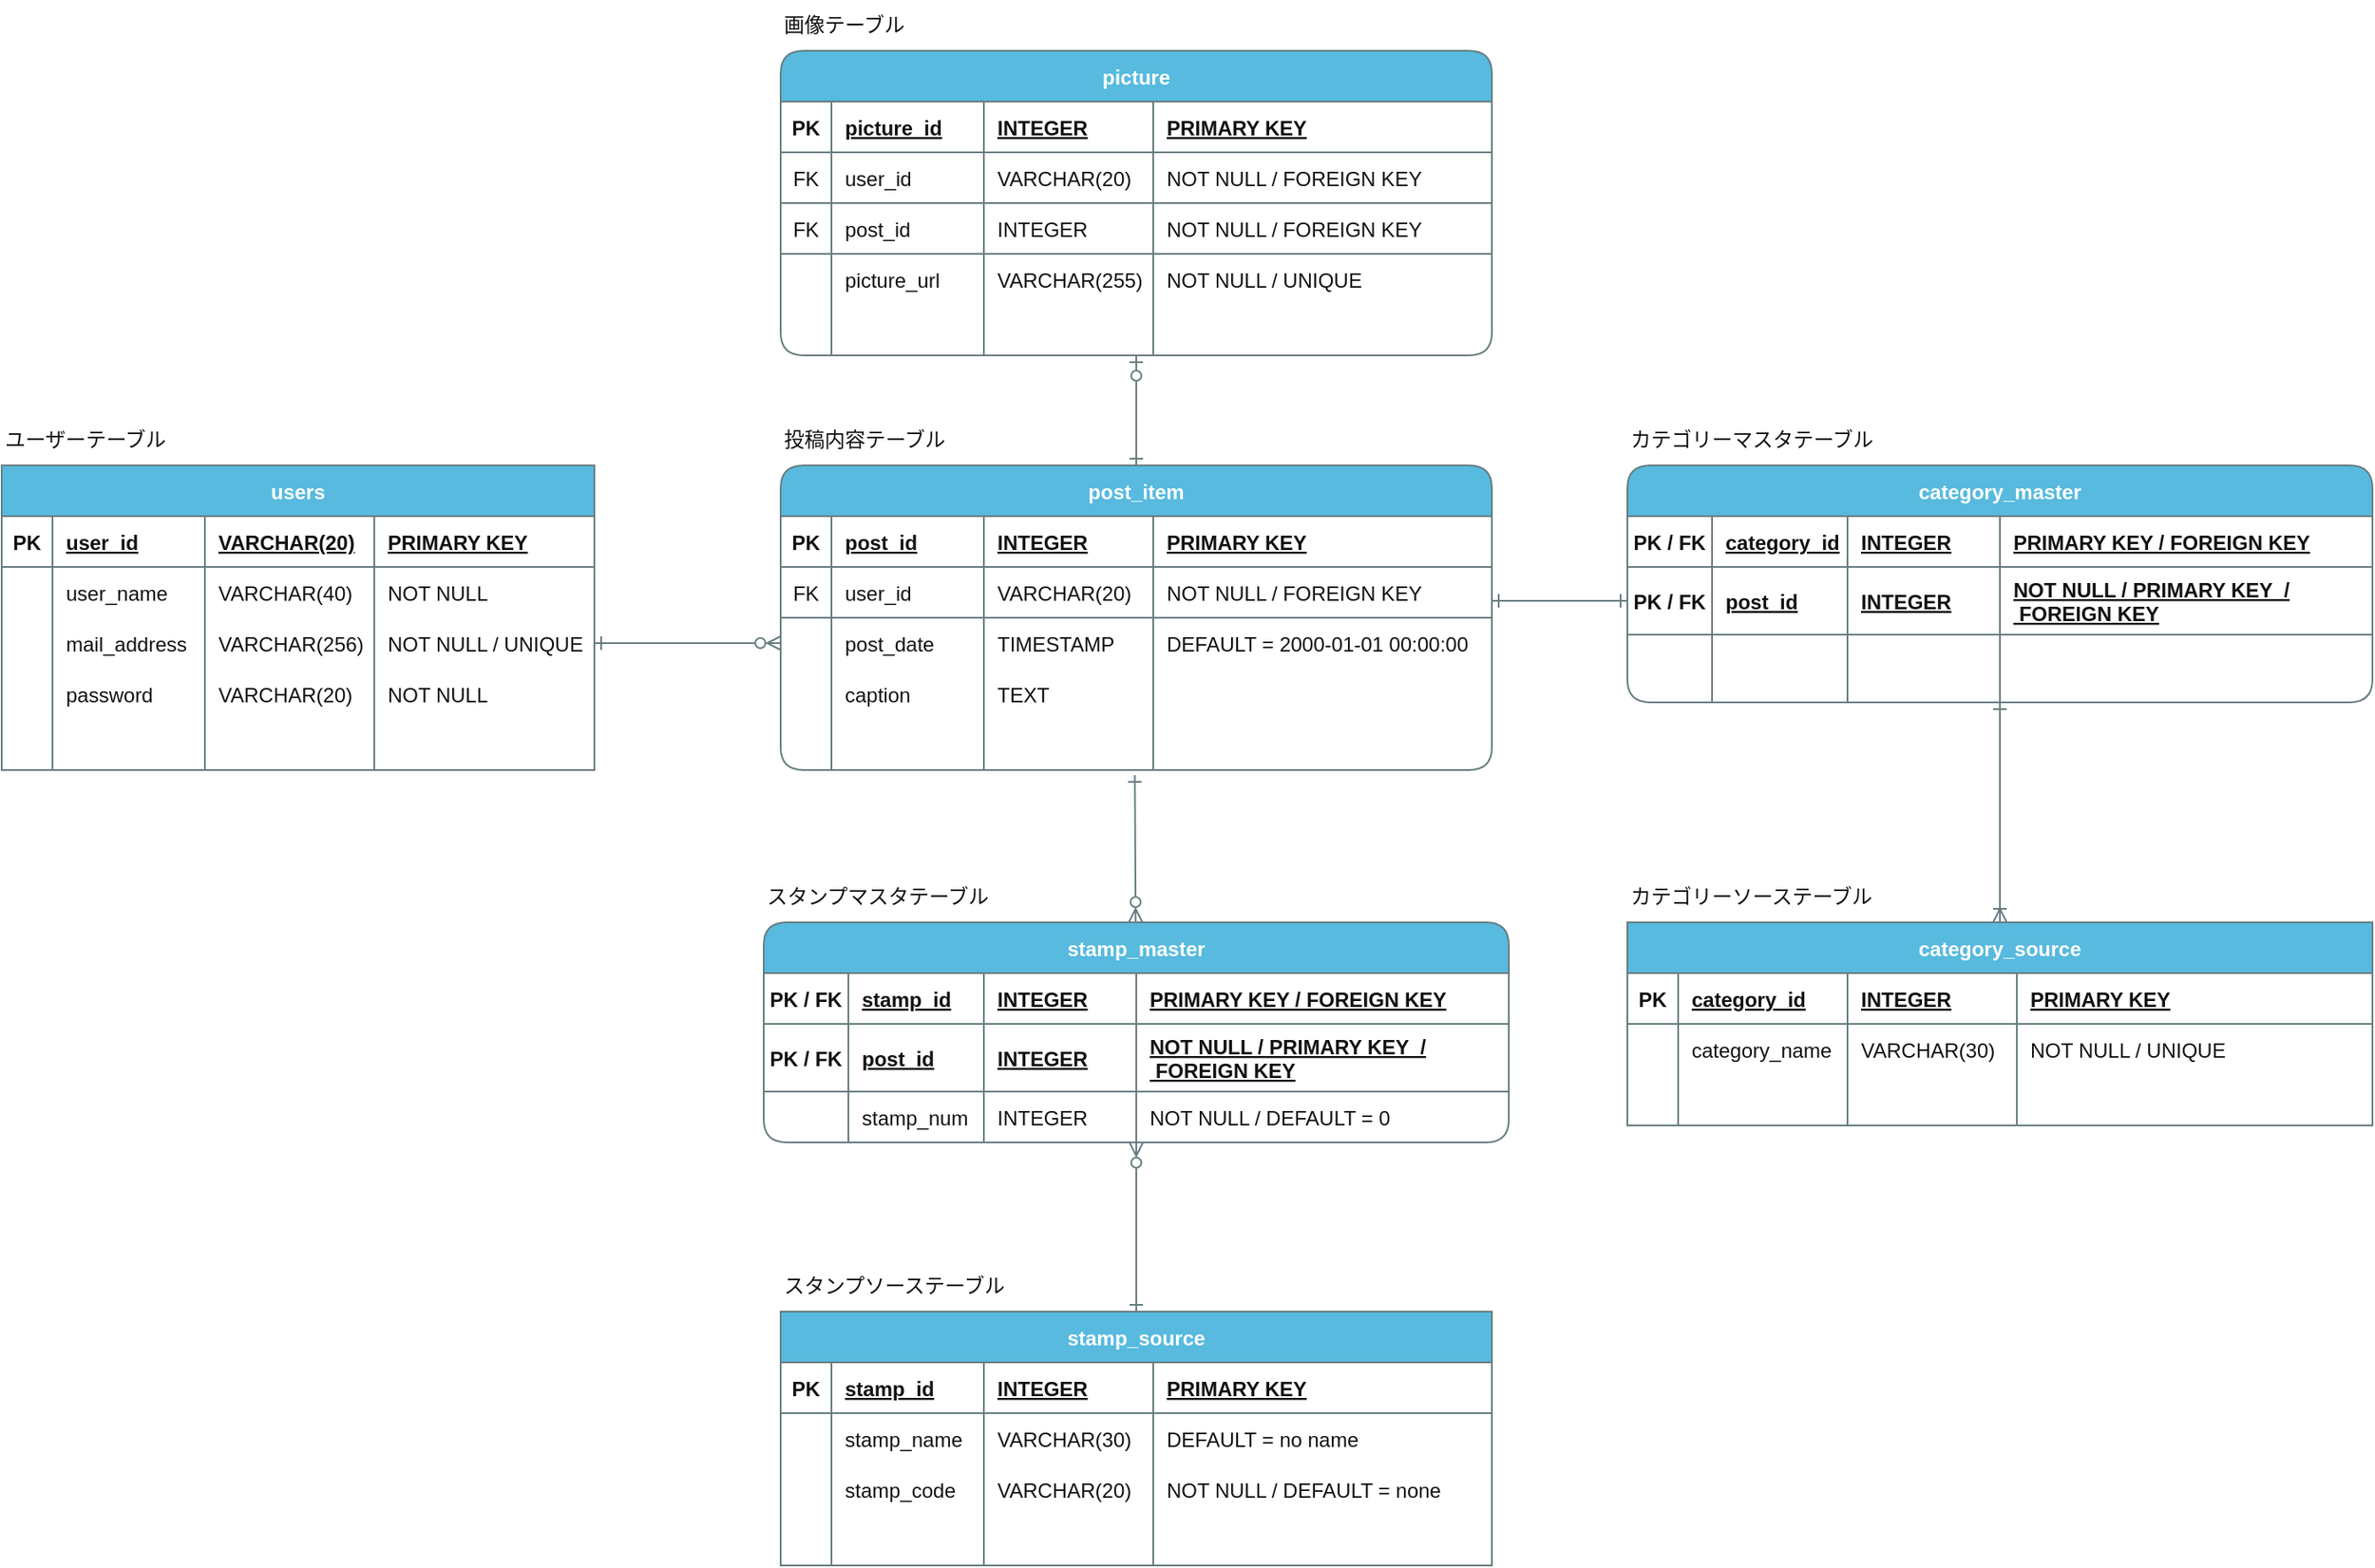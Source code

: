 <mxfile>
    <diagram id="DD2_MYTVP4-naRDr37un" name="物理設計ver">
        <mxGraphModel dx="1871" dy="1611" grid="1" gridSize="10" guides="1" tooltips="1" connect="1" arrows="1" fold="1" page="0" pageScale="1" pageWidth="1600" pageHeight="900" background="#ffffff" math="0" shadow="0">
            <root>
                <mxCell id="0"/>
                <mxCell id="1" parent="0"/>
                <mxCell id="ElQEqkokP7DGrJVSCs05-3" value="ユーザーテーブル" style="text;strokeColor=none;align=left;fillColor=none;html=1;verticalAlign=middle;whiteSpace=wrap;rounded=0;shadow=0;fontColor=#121212;" parent="1" vertex="1">
                    <mxGeometry x="40" y="30" width="110" height="30" as="geometry"/>
                </mxCell>
                <mxCell id="ElQEqkokP7DGrJVSCs05-4" value="users" style="shape=table;startSize=30;container=1;collapsible=1;childLayout=tableLayout;fixedRows=1;rowLines=0;fontStyle=1;align=center;resizeLast=1;fillColor=#57BADE;shadow=0;fontColor=#FFFFFF;strokeColor=#677C80;" parent="1" vertex="1">
                    <mxGeometry x="40" y="60" width="350" height="180" as="geometry"/>
                </mxCell>
                <mxCell id="ElQEqkokP7DGrJVSCs05-5" value="" style="shape=tableRow;horizontal=0;startSize=0;swimlaneHead=0;swimlaneBody=0;fillColor=none;collapsible=0;dropTarget=0;points=[[0,0.5],[1,0.5]];portConstraint=eastwest;top=0;left=0;right=0;bottom=1;shadow=0;fontColor=#121212;strokeColor=#677C80;" parent="ElQEqkokP7DGrJVSCs05-4" vertex="1">
                    <mxGeometry y="30" width="350" height="30" as="geometry"/>
                </mxCell>
                <mxCell id="ElQEqkokP7DGrJVSCs05-6" value="PK" style="shape=partialRectangle;connectable=0;fillColor=none;top=0;left=0;bottom=0;right=0;fontStyle=1;overflow=hidden;shadow=0;fontColor=#121212;strokeColor=#677C80;" parent="ElQEqkokP7DGrJVSCs05-5" vertex="1">
                    <mxGeometry width="30" height="30" as="geometry">
                        <mxRectangle width="30" height="30" as="alternateBounds"/>
                    </mxGeometry>
                </mxCell>
                <mxCell id="ElQEqkokP7DGrJVSCs05-7" value="user_id" style="shape=partialRectangle;connectable=0;fillColor=none;top=0;left=0;bottom=0;right=0;align=left;spacingLeft=6;fontStyle=5;overflow=hidden;shadow=0;fontColor=#121212;strokeColor=#677C80;" parent="ElQEqkokP7DGrJVSCs05-5" vertex="1">
                    <mxGeometry x="30" width="90" height="30" as="geometry">
                        <mxRectangle width="90" height="30" as="alternateBounds"/>
                    </mxGeometry>
                </mxCell>
                <mxCell id="ElQEqkokP7DGrJVSCs05-20" value="VARCHAR(20)" style="shape=partialRectangle;connectable=0;fillColor=none;top=0;left=0;bottom=0;right=0;align=left;spacingLeft=6;fontStyle=5;overflow=hidden;shadow=0;fontColor=#121212;strokeColor=#677C80;" parent="ElQEqkokP7DGrJVSCs05-5" vertex="1">
                    <mxGeometry x="120" width="100" height="30" as="geometry">
                        <mxRectangle width="100" height="30" as="alternateBounds"/>
                    </mxGeometry>
                </mxCell>
                <mxCell id="ElQEqkokP7DGrJVSCs05-24" value="PRIMARY KEY" style="shape=partialRectangle;connectable=0;fillColor=none;top=0;left=0;bottom=0;right=0;align=left;spacingLeft=6;fontStyle=5;overflow=hidden;shadow=0;fontColor=#121212;strokeColor=#677C80;" parent="ElQEqkokP7DGrJVSCs05-5" vertex="1">
                    <mxGeometry x="220" width="130" height="30" as="geometry">
                        <mxRectangle width="130" height="30" as="alternateBounds"/>
                    </mxGeometry>
                </mxCell>
                <mxCell id="ElQEqkokP7DGrJVSCs05-8" value="" style="shape=tableRow;horizontal=0;startSize=0;swimlaneHead=0;swimlaneBody=0;fillColor=none;collapsible=0;dropTarget=0;points=[[0,0.5],[1,0.5]];portConstraint=eastwest;top=0;left=0;right=0;bottom=0;shadow=0;fontColor=#121212;strokeColor=#677C80;" parent="ElQEqkokP7DGrJVSCs05-4" vertex="1">
                    <mxGeometry y="60" width="350" height="30" as="geometry"/>
                </mxCell>
                <mxCell id="ElQEqkokP7DGrJVSCs05-9" value="" style="shape=partialRectangle;connectable=0;fillColor=none;top=0;left=0;bottom=0;right=0;editable=1;overflow=hidden;shadow=0;fontColor=#121212;strokeColor=#677C80;" parent="ElQEqkokP7DGrJVSCs05-8" vertex="1">
                    <mxGeometry width="30" height="30" as="geometry">
                        <mxRectangle width="30" height="30" as="alternateBounds"/>
                    </mxGeometry>
                </mxCell>
                <mxCell id="ElQEqkokP7DGrJVSCs05-10" value="user_name" style="shape=partialRectangle;connectable=0;fillColor=none;top=0;left=0;bottom=0;right=0;align=left;spacingLeft=6;overflow=hidden;shadow=0;fontColor=#121212;strokeColor=#677C80;" parent="ElQEqkokP7DGrJVSCs05-8" vertex="1">
                    <mxGeometry x="30" width="90" height="30" as="geometry">
                        <mxRectangle width="90" height="30" as="alternateBounds"/>
                    </mxGeometry>
                </mxCell>
                <mxCell id="ElQEqkokP7DGrJVSCs05-21" value="VARCHAR(40)" style="shape=partialRectangle;connectable=0;fillColor=none;top=0;left=0;bottom=0;right=0;align=left;spacingLeft=6;overflow=hidden;shadow=0;fontColor=#121212;strokeColor=#677C80;" parent="ElQEqkokP7DGrJVSCs05-8" vertex="1">
                    <mxGeometry x="120" width="100" height="30" as="geometry">
                        <mxRectangle width="100" height="30" as="alternateBounds"/>
                    </mxGeometry>
                </mxCell>
                <mxCell id="ElQEqkokP7DGrJVSCs05-25" value="NOT NULL" style="shape=partialRectangle;connectable=0;fillColor=none;top=0;left=0;bottom=0;right=0;align=left;spacingLeft=6;overflow=hidden;shadow=0;fontColor=#121212;strokeColor=#677C80;" parent="ElQEqkokP7DGrJVSCs05-8" vertex="1">
                    <mxGeometry x="220" width="130" height="30" as="geometry">
                        <mxRectangle width="130" height="30" as="alternateBounds"/>
                    </mxGeometry>
                </mxCell>
                <mxCell id="ElQEqkokP7DGrJVSCs05-11" value="" style="shape=tableRow;horizontal=0;startSize=0;swimlaneHead=0;swimlaneBody=0;fillColor=none;collapsible=0;dropTarget=0;points=[[0,0.5],[1,0.5]];portConstraint=eastwest;top=0;left=0;right=0;bottom=0;shadow=0;fontColor=#121212;strokeColor=#677C80;" parent="ElQEqkokP7DGrJVSCs05-4" vertex="1">
                    <mxGeometry y="90" width="350" height="30" as="geometry"/>
                </mxCell>
                <mxCell id="ElQEqkokP7DGrJVSCs05-12" value="" style="shape=partialRectangle;connectable=0;fillColor=none;top=0;left=0;bottom=0;right=0;editable=1;overflow=hidden;shadow=0;fontColor=#121212;strokeColor=#677C80;" parent="ElQEqkokP7DGrJVSCs05-11" vertex="1">
                    <mxGeometry width="30" height="30" as="geometry">
                        <mxRectangle width="30" height="30" as="alternateBounds"/>
                    </mxGeometry>
                </mxCell>
                <mxCell id="ElQEqkokP7DGrJVSCs05-13" value="mail_address" style="shape=partialRectangle;connectable=0;fillColor=none;top=0;left=0;bottom=0;right=0;align=left;spacingLeft=6;overflow=hidden;shadow=0;fontColor=#121212;strokeColor=#677C80;" parent="ElQEqkokP7DGrJVSCs05-11" vertex="1">
                    <mxGeometry x="30" width="90" height="30" as="geometry">
                        <mxRectangle width="90" height="30" as="alternateBounds"/>
                    </mxGeometry>
                </mxCell>
                <mxCell id="ElQEqkokP7DGrJVSCs05-22" value="VARCHAR(256)" style="shape=partialRectangle;connectable=0;fillColor=none;top=0;left=0;bottom=0;right=0;align=left;spacingLeft=6;overflow=hidden;shadow=0;fontColor=#121212;strokeColor=#677C80;" parent="ElQEqkokP7DGrJVSCs05-11" vertex="1">
                    <mxGeometry x="120" width="100" height="30" as="geometry">
                        <mxRectangle width="100" height="30" as="alternateBounds"/>
                    </mxGeometry>
                </mxCell>
                <mxCell id="ElQEqkokP7DGrJVSCs05-26" value="NOT NULL / UNIQUE" style="shape=partialRectangle;connectable=0;fillColor=none;top=0;left=0;bottom=0;right=0;align=left;spacingLeft=6;overflow=hidden;shadow=0;fontColor=#121212;strokeColor=#677C80;" parent="ElQEqkokP7DGrJVSCs05-11" vertex="1">
                    <mxGeometry x="220" width="130" height="30" as="geometry">
                        <mxRectangle width="130" height="30" as="alternateBounds"/>
                    </mxGeometry>
                </mxCell>
                <mxCell id="ElQEqkokP7DGrJVSCs05-14" value="" style="shape=tableRow;horizontal=0;startSize=0;swimlaneHead=0;swimlaneBody=0;fillColor=none;collapsible=0;dropTarget=0;points=[[0,0.5],[1,0.5]];portConstraint=eastwest;top=0;left=0;right=0;bottom=0;shadow=0;fontColor=#121212;strokeColor=#677C80;" parent="ElQEqkokP7DGrJVSCs05-4" vertex="1">
                    <mxGeometry y="120" width="350" height="30" as="geometry"/>
                </mxCell>
                <mxCell id="ElQEqkokP7DGrJVSCs05-15" value="" style="shape=partialRectangle;connectable=0;fillColor=none;top=0;left=0;bottom=0;right=0;editable=1;overflow=hidden;shadow=0;fontColor=#121212;strokeColor=#677C80;" parent="ElQEqkokP7DGrJVSCs05-14" vertex="1">
                    <mxGeometry width="30" height="30" as="geometry">
                        <mxRectangle width="30" height="30" as="alternateBounds"/>
                    </mxGeometry>
                </mxCell>
                <mxCell id="ElQEqkokP7DGrJVSCs05-16" value="password" style="shape=partialRectangle;connectable=0;fillColor=none;top=0;left=0;bottom=0;right=0;align=left;spacingLeft=6;overflow=hidden;shadow=0;fontColor=#121212;strokeColor=#677C80;" parent="ElQEqkokP7DGrJVSCs05-14" vertex="1">
                    <mxGeometry x="30" width="90" height="30" as="geometry">
                        <mxRectangle width="90" height="30" as="alternateBounds"/>
                    </mxGeometry>
                </mxCell>
                <mxCell id="ElQEqkokP7DGrJVSCs05-23" value="VARCHAR(20)" style="shape=partialRectangle;connectable=0;fillColor=none;top=0;left=0;bottom=0;right=0;align=left;spacingLeft=6;overflow=hidden;shadow=0;fontColor=#121212;strokeColor=#677C80;" parent="ElQEqkokP7DGrJVSCs05-14" vertex="1">
                    <mxGeometry x="120" width="100" height="30" as="geometry">
                        <mxRectangle width="100" height="30" as="alternateBounds"/>
                    </mxGeometry>
                </mxCell>
                <mxCell id="ElQEqkokP7DGrJVSCs05-27" value="NOT NULL" style="shape=partialRectangle;connectable=0;fillColor=none;top=0;left=0;bottom=0;right=0;align=left;spacingLeft=6;overflow=hidden;shadow=0;fontColor=#121212;strokeColor=#677C80;" parent="ElQEqkokP7DGrJVSCs05-14" vertex="1">
                    <mxGeometry x="220" width="130" height="30" as="geometry">
                        <mxRectangle width="130" height="30" as="alternateBounds"/>
                    </mxGeometry>
                </mxCell>
                <mxCell id="ElQEqkokP7DGrJVSCs05-28" style="shape=tableRow;horizontal=0;startSize=0;swimlaneHead=0;swimlaneBody=0;fillColor=none;collapsible=0;dropTarget=0;points=[[0,0.5],[1,0.5]];portConstraint=eastwest;top=0;left=0;right=0;bottom=0;shadow=0;fontColor=#121212;strokeColor=#677C80;" parent="ElQEqkokP7DGrJVSCs05-4" vertex="1">
                    <mxGeometry y="150" width="350" height="30" as="geometry"/>
                </mxCell>
                <mxCell id="ElQEqkokP7DGrJVSCs05-29" style="shape=partialRectangle;connectable=0;fillColor=none;top=0;left=0;bottom=0;right=0;editable=1;overflow=hidden;shadow=0;fontColor=#121212;strokeColor=#677C80;" parent="ElQEqkokP7DGrJVSCs05-28" vertex="1">
                    <mxGeometry width="30" height="30" as="geometry">
                        <mxRectangle width="30" height="30" as="alternateBounds"/>
                    </mxGeometry>
                </mxCell>
                <mxCell id="ElQEqkokP7DGrJVSCs05-30" style="shape=partialRectangle;connectable=0;fillColor=none;top=0;left=0;bottom=0;right=0;align=left;spacingLeft=6;overflow=hidden;shadow=0;fontColor=#121212;strokeColor=#677C80;" parent="ElQEqkokP7DGrJVSCs05-28" vertex="1">
                    <mxGeometry x="30" width="90" height="30" as="geometry">
                        <mxRectangle width="90" height="30" as="alternateBounds"/>
                    </mxGeometry>
                </mxCell>
                <mxCell id="ElQEqkokP7DGrJVSCs05-31" style="shape=partialRectangle;connectable=0;fillColor=none;top=0;left=0;bottom=0;right=0;align=left;spacingLeft=6;overflow=hidden;shadow=0;fontColor=#121212;strokeColor=#677C80;" parent="ElQEqkokP7DGrJVSCs05-28" vertex="1">
                    <mxGeometry x="120" width="100" height="30" as="geometry">
                        <mxRectangle width="100" height="30" as="alternateBounds"/>
                    </mxGeometry>
                </mxCell>
                <mxCell id="ElQEqkokP7DGrJVSCs05-32" style="shape=partialRectangle;connectable=0;fillColor=none;top=0;left=0;bottom=0;right=0;align=left;spacingLeft=6;overflow=hidden;shadow=0;fontColor=#121212;strokeColor=#677C80;" parent="ElQEqkokP7DGrJVSCs05-28" vertex="1">
                    <mxGeometry x="220" width="130" height="30" as="geometry">
                        <mxRectangle width="130" height="30" as="alternateBounds"/>
                    </mxGeometry>
                </mxCell>
                <mxCell id="ElQEqkokP7DGrJVSCs05-39" value="投稿内容テーブル" style="text;strokeColor=none;align=left;fillColor=none;html=1;verticalAlign=middle;whiteSpace=wrap;rounded=0;shadow=0;fontColor=#121212;" parent="1" vertex="1">
                    <mxGeometry x="500" y="30" width="110" height="30" as="geometry"/>
                </mxCell>
                <mxCell id="ElQEqkokP7DGrJVSCs05-40" value="post_item" style="shape=table;startSize=30;container=1;collapsible=1;childLayout=tableLayout;fixedRows=1;rowLines=0;fontStyle=1;align=center;resizeLast=1;rounded=1;fillColor=#57BADE;shadow=0;fontColor=#FFFFFF;strokeColor=#677C80;" parent="1" vertex="1">
                    <mxGeometry x="500" y="60" width="420" height="180" as="geometry"/>
                </mxCell>
                <mxCell id="ElQEqkokP7DGrJVSCs05-41" value="" style="shape=tableRow;horizontal=0;startSize=0;swimlaneHead=0;swimlaneBody=0;fillColor=none;collapsible=0;dropTarget=0;points=[[0,0.5],[1,0.5]];portConstraint=eastwest;top=0;left=0;right=0;bottom=1;shadow=0;fontColor=#121212;strokeColor=#677C80;" parent="ElQEqkokP7DGrJVSCs05-40" vertex="1">
                    <mxGeometry y="30" width="420" height="30" as="geometry"/>
                </mxCell>
                <mxCell id="ElQEqkokP7DGrJVSCs05-42" value="PK" style="shape=partialRectangle;connectable=0;fillColor=none;top=0;left=0;bottom=0;right=0;fontStyle=1;overflow=hidden;shadow=0;fontColor=#121212;strokeColor=#677C80;" parent="ElQEqkokP7DGrJVSCs05-41" vertex="1">
                    <mxGeometry width="30" height="30" as="geometry">
                        <mxRectangle width="30" height="30" as="alternateBounds"/>
                    </mxGeometry>
                </mxCell>
                <mxCell id="ElQEqkokP7DGrJVSCs05-43" value="post_id" style="shape=partialRectangle;connectable=0;fillColor=none;top=0;left=0;bottom=0;right=0;align=left;spacingLeft=6;fontStyle=5;overflow=hidden;shadow=0;fontColor=#121212;strokeColor=#677C80;" parent="ElQEqkokP7DGrJVSCs05-41" vertex="1">
                    <mxGeometry x="30" width="90" height="30" as="geometry">
                        <mxRectangle width="90" height="30" as="alternateBounds"/>
                    </mxGeometry>
                </mxCell>
                <mxCell id="ElQEqkokP7DGrJVSCs05-44" value="INTEGER" style="shape=partialRectangle;connectable=0;fillColor=none;top=0;left=0;bottom=0;right=0;align=left;spacingLeft=6;fontStyle=5;overflow=hidden;shadow=0;fontColor=#121212;strokeColor=#677C80;" parent="ElQEqkokP7DGrJVSCs05-41" vertex="1">
                    <mxGeometry x="120" width="100" height="30" as="geometry">
                        <mxRectangle width="100" height="30" as="alternateBounds"/>
                    </mxGeometry>
                </mxCell>
                <mxCell id="ElQEqkokP7DGrJVSCs05-45" value="PRIMARY KEY" style="shape=partialRectangle;connectable=0;fillColor=none;top=0;left=0;bottom=0;right=0;align=left;spacingLeft=6;fontStyle=5;overflow=hidden;shadow=0;fontColor=#121212;strokeColor=#677C80;" parent="ElQEqkokP7DGrJVSCs05-41" vertex="1">
                    <mxGeometry x="220" width="200" height="30" as="geometry">
                        <mxRectangle width="200" height="30" as="alternateBounds"/>
                    </mxGeometry>
                </mxCell>
                <mxCell id="ElQEqkokP7DGrJVSCs05-72" style="shape=tableRow;horizontal=0;startSize=0;swimlaneHead=0;swimlaneBody=0;fillColor=none;collapsible=0;dropTarget=0;points=[[0,0.5],[1,0.5]];portConstraint=eastwest;top=0;left=0;right=0;bottom=1;shadow=0;fontColor=#121212;strokeColor=#677C80;" parent="ElQEqkokP7DGrJVSCs05-40" vertex="1">
                    <mxGeometry y="60" width="420" height="30" as="geometry"/>
                </mxCell>
                <mxCell id="ElQEqkokP7DGrJVSCs05-73" value="FK" style="shape=partialRectangle;connectable=0;fillColor=none;top=0;left=0;bottom=0;right=0;fontStyle=0;overflow=hidden;shadow=0;fontColor=#121212;strokeColor=#677C80;" parent="ElQEqkokP7DGrJVSCs05-72" vertex="1">
                    <mxGeometry width="30" height="30" as="geometry">
                        <mxRectangle width="30" height="30" as="alternateBounds"/>
                    </mxGeometry>
                </mxCell>
                <mxCell id="ElQEqkokP7DGrJVSCs05-74" value="user_id" style="shape=partialRectangle;connectable=0;fillColor=none;top=0;left=0;bottom=0;right=0;align=left;spacingLeft=6;fontStyle=0;overflow=hidden;shadow=0;fontColor=#121212;strokeColor=#677C80;" parent="ElQEqkokP7DGrJVSCs05-72" vertex="1">
                    <mxGeometry x="30" width="90" height="30" as="geometry">
                        <mxRectangle width="90" height="30" as="alternateBounds"/>
                    </mxGeometry>
                </mxCell>
                <mxCell id="ElQEqkokP7DGrJVSCs05-75" value="VARCHAR(20)" style="shape=partialRectangle;connectable=0;fillColor=none;top=0;left=0;bottom=0;right=0;align=left;spacingLeft=6;fontStyle=0;overflow=hidden;shadow=0;fontColor=#121212;strokeColor=#677C80;" parent="ElQEqkokP7DGrJVSCs05-72" vertex="1">
                    <mxGeometry x="120" width="100" height="30" as="geometry">
                        <mxRectangle width="100" height="30" as="alternateBounds"/>
                    </mxGeometry>
                </mxCell>
                <mxCell id="ElQEqkokP7DGrJVSCs05-76" value="NOT NULL / FOREIGN KEY" style="shape=partialRectangle;connectable=0;fillColor=none;top=0;left=0;bottom=0;right=0;align=left;spacingLeft=6;fontStyle=0;overflow=hidden;shadow=0;fontColor=#121212;strokeColor=#677C80;" parent="ElQEqkokP7DGrJVSCs05-72" vertex="1">
                    <mxGeometry x="220" width="200" height="30" as="geometry">
                        <mxRectangle width="200" height="30" as="alternateBounds"/>
                    </mxGeometry>
                </mxCell>
                <mxCell id="ElQEqkokP7DGrJVSCs05-51" value="" style="shape=tableRow;horizontal=0;startSize=0;swimlaneHead=0;swimlaneBody=0;fillColor=none;collapsible=0;dropTarget=0;points=[[0,0.5],[1,0.5]];portConstraint=eastwest;top=0;left=0;right=0;bottom=0;shadow=0;fontColor=#121212;strokeColor=#677C80;" parent="ElQEqkokP7DGrJVSCs05-40" vertex="1">
                    <mxGeometry y="90" width="420" height="30" as="geometry"/>
                </mxCell>
                <mxCell id="ElQEqkokP7DGrJVSCs05-52" value="" style="shape=partialRectangle;connectable=0;fillColor=none;top=0;left=0;bottom=0;right=0;editable=1;overflow=hidden;shadow=0;fontColor=#121212;strokeColor=#677C80;" parent="ElQEqkokP7DGrJVSCs05-51" vertex="1">
                    <mxGeometry width="30" height="30" as="geometry">
                        <mxRectangle width="30" height="30" as="alternateBounds"/>
                    </mxGeometry>
                </mxCell>
                <mxCell id="ElQEqkokP7DGrJVSCs05-53" value="post_date" style="shape=partialRectangle;connectable=0;fillColor=none;top=0;left=0;bottom=0;right=0;align=left;spacingLeft=6;overflow=hidden;shadow=0;fontColor=#121212;strokeColor=#677C80;" parent="ElQEqkokP7DGrJVSCs05-51" vertex="1">
                    <mxGeometry x="30" width="90" height="30" as="geometry">
                        <mxRectangle width="90" height="30" as="alternateBounds"/>
                    </mxGeometry>
                </mxCell>
                <mxCell id="ElQEqkokP7DGrJVSCs05-54" value="TIMESTAMP" style="shape=partialRectangle;connectable=0;fillColor=none;top=0;left=0;bottom=0;right=0;align=left;spacingLeft=6;overflow=hidden;shadow=0;fontColor=#121212;strokeColor=#677C80;" parent="ElQEqkokP7DGrJVSCs05-51" vertex="1">
                    <mxGeometry x="120" width="100" height="30" as="geometry">
                        <mxRectangle width="100" height="30" as="alternateBounds"/>
                    </mxGeometry>
                </mxCell>
                <mxCell id="ElQEqkokP7DGrJVSCs05-55" value="DEFAULT = 2000-01-01 00:00:00" style="shape=partialRectangle;connectable=0;fillColor=none;top=0;left=0;bottom=0;right=0;align=left;spacingLeft=6;overflow=hidden;shadow=0;fontColor=#121212;strokeColor=#677C80;" parent="ElQEqkokP7DGrJVSCs05-51" vertex="1">
                    <mxGeometry x="220" width="200" height="30" as="geometry">
                        <mxRectangle width="200" height="30" as="alternateBounds"/>
                    </mxGeometry>
                </mxCell>
                <mxCell id="ElQEqkokP7DGrJVSCs05-56" value="" style="shape=tableRow;horizontal=0;startSize=0;swimlaneHead=0;swimlaneBody=0;fillColor=none;collapsible=0;dropTarget=0;points=[[0,0.5],[1,0.5]];portConstraint=eastwest;top=0;left=0;right=0;bottom=0;shadow=0;fontColor=#121212;strokeColor=#677C80;" parent="ElQEqkokP7DGrJVSCs05-40" vertex="1">
                    <mxGeometry y="120" width="420" height="30" as="geometry"/>
                </mxCell>
                <mxCell id="ElQEqkokP7DGrJVSCs05-57" value="" style="shape=partialRectangle;connectable=0;fillColor=none;top=0;left=0;bottom=0;right=0;editable=1;overflow=hidden;shadow=0;fontColor=#121212;strokeColor=#677C80;" parent="ElQEqkokP7DGrJVSCs05-56" vertex="1">
                    <mxGeometry width="30" height="30" as="geometry">
                        <mxRectangle width="30" height="30" as="alternateBounds"/>
                    </mxGeometry>
                </mxCell>
                <mxCell id="ElQEqkokP7DGrJVSCs05-58" value="caption" style="shape=partialRectangle;connectable=0;fillColor=none;top=0;left=0;bottom=0;right=0;align=left;spacingLeft=6;overflow=hidden;shadow=0;fontColor=#121212;strokeColor=#677C80;" parent="ElQEqkokP7DGrJVSCs05-56" vertex="1">
                    <mxGeometry x="30" width="90" height="30" as="geometry">
                        <mxRectangle width="90" height="30" as="alternateBounds"/>
                    </mxGeometry>
                </mxCell>
                <mxCell id="ElQEqkokP7DGrJVSCs05-59" value="TEXT" style="shape=partialRectangle;connectable=0;fillColor=none;top=0;left=0;bottom=0;right=0;align=left;spacingLeft=6;overflow=hidden;shadow=0;fontColor=#121212;strokeColor=#677C80;" parent="ElQEqkokP7DGrJVSCs05-56" vertex="1">
                    <mxGeometry x="120" width="100" height="30" as="geometry">
                        <mxRectangle width="100" height="30" as="alternateBounds"/>
                    </mxGeometry>
                </mxCell>
                <mxCell id="ElQEqkokP7DGrJVSCs05-60" value="" style="shape=partialRectangle;connectable=0;fillColor=none;top=0;left=0;bottom=0;right=0;align=left;spacingLeft=6;overflow=hidden;shadow=0;fontColor=#121212;strokeColor=#677C80;" parent="ElQEqkokP7DGrJVSCs05-56" vertex="1">
                    <mxGeometry x="220" width="200" height="30" as="geometry">
                        <mxRectangle width="200" height="30" as="alternateBounds"/>
                    </mxGeometry>
                </mxCell>
                <mxCell id="ElQEqkokP7DGrJVSCs05-66" style="shape=tableRow;horizontal=0;startSize=0;swimlaneHead=0;swimlaneBody=0;fillColor=none;collapsible=0;dropTarget=0;points=[[0,0.5],[1,0.5]];portConstraint=eastwest;top=0;left=0;right=0;bottom=0;shadow=0;fontColor=#121212;strokeColor=#677C80;" parent="ElQEqkokP7DGrJVSCs05-40" vertex="1">
                    <mxGeometry y="150" width="420" height="30" as="geometry"/>
                </mxCell>
                <mxCell id="ElQEqkokP7DGrJVSCs05-67" style="shape=partialRectangle;connectable=0;fillColor=none;top=0;left=0;bottom=0;right=0;editable=1;overflow=hidden;shadow=0;fontColor=#121212;strokeColor=#677C80;" parent="ElQEqkokP7DGrJVSCs05-66" vertex="1">
                    <mxGeometry width="30" height="30" as="geometry">
                        <mxRectangle width="30" height="30" as="alternateBounds"/>
                    </mxGeometry>
                </mxCell>
                <mxCell id="ElQEqkokP7DGrJVSCs05-68" style="shape=partialRectangle;connectable=0;fillColor=none;top=0;left=0;bottom=0;right=0;align=left;spacingLeft=6;overflow=hidden;shadow=0;fontColor=#121212;strokeColor=#677C80;" parent="ElQEqkokP7DGrJVSCs05-66" vertex="1">
                    <mxGeometry x="30" width="90" height="30" as="geometry">
                        <mxRectangle width="90" height="30" as="alternateBounds"/>
                    </mxGeometry>
                </mxCell>
                <mxCell id="ElQEqkokP7DGrJVSCs05-69" style="shape=partialRectangle;connectable=0;fillColor=none;top=0;left=0;bottom=0;right=0;align=left;spacingLeft=6;overflow=hidden;shadow=0;fontColor=#121212;strokeColor=#677C80;" parent="ElQEqkokP7DGrJVSCs05-66" vertex="1">
                    <mxGeometry x="120" width="100" height="30" as="geometry">
                        <mxRectangle width="100" height="30" as="alternateBounds"/>
                    </mxGeometry>
                </mxCell>
                <mxCell id="ElQEqkokP7DGrJVSCs05-70" style="shape=partialRectangle;connectable=0;fillColor=none;top=0;left=0;bottom=0;right=0;align=left;spacingLeft=6;overflow=hidden;shadow=0;fontColor=#121212;strokeColor=#677C80;" parent="ElQEqkokP7DGrJVSCs05-66" vertex="1">
                    <mxGeometry x="220" width="200" height="30" as="geometry">
                        <mxRectangle width="200" height="30" as="alternateBounds"/>
                    </mxGeometry>
                </mxCell>
                <mxCell id="ElQEqkokP7DGrJVSCs05-77" value="" style="fontSize=12;html=1;endArrow=ERzeroToMany;endFill=0;startArrow=ERone;startFill=0;rounded=0;elbow=vertical;entryX=0;entryY=0.5;entryDx=0;entryDy=0;exitX=1;exitY=0.5;exitDx=0;exitDy=0;shadow=0;fontColor=#121212;strokeColor=#677C80;" parent="1" source="ElQEqkokP7DGrJVSCs05-11" target="ElQEqkokP7DGrJVSCs05-51" edge="1">
                    <mxGeometry width="100" height="100" relative="1" as="geometry">
                        <mxPoint x="390.0" y="192" as="sourcePoint"/>
                        <mxPoint x="550" y="20" as="targetPoint"/>
                    </mxGeometry>
                </mxCell>
                <mxCell id="ElQEqkokP7DGrJVSCs05-124" value="スタンプマスタテーブル" style="text;strokeColor=none;align=left;fillColor=none;html=1;verticalAlign=middle;whiteSpace=wrap;rounded=0;shadow=0;fontColor=#121212;" parent="1" vertex="1">
                    <mxGeometry x="490" y="300" width="140" height="30" as="geometry"/>
                </mxCell>
                <mxCell id="ElQEqkokP7DGrJVSCs05-125" value="stamp_master" style="shape=table;startSize=30;container=1;collapsible=1;childLayout=tableLayout;fixedRows=1;rowLines=0;fontStyle=1;align=center;resizeLast=1;rounded=1;fillColor=#57BADE;shadow=0;fontColor=#FFFFFF;strokeColor=#677C80;" parent="1" vertex="1">
                    <mxGeometry x="490" y="330" width="440" height="130" as="geometry"/>
                </mxCell>
                <mxCell id="oAvwOuADHRWLTLj6zuiw-43" value="" style="shape=tableRow;horizontal=0;startSize=0;swimlaneHead=0;swimlaneBody=0;fillColor=none;collapsible=0;dropTarget=0;points=[[0,0.5],[1,0.5]];portConstraint=eastwest;top=0;left=0;right=0;bottom=1;strokeColor=#677C80;shadow=0;fontColor=#121212;" parent="ElQEqkokP7DGrJVSCs05-125" vertex="1">
                    <mxGeometry y="30" width="440" height="30" as="geometry"/>
                </mxCell>
                <mxCell id="oAvwOuADHRWLTLj6zuiw-44" value="PK / FK" style="shape=partialRectangle;connectable=0;fillColor=none;top=0;left=0;bottom=0;right=0;fontStyle=1;overflow=hidden;shadow=0;fontColor=#121212;strokeColor=#677C80;" parent="oAvwOuADHRWLTLj6zuiw-43" vertex="1">
                    <mxGeometry width="50" height="30" as="geometry">
                        <mxRectangle width="50" height="30" as="alternateBounds"/>
                    </mxGeometry>
                </mxCell>
                <mxCell id="oAvwOuADHRWLTLj6zuiw-45" value="stamp_id" style="shape=partialRectangle;connectable=0;fillColor=none;top=0;left=0;bottom=0;right=0;align=left;spacingLeft=6;fontStyle=5;overflow=hidden;shadow=0;fontColor=#121212;strokeColor=#677C80;" parent="oAvwOuADHRWLTLj6zuiw-43" vertex="1">
                    <mxGeometry x="50" width="80" height="30" as="geometry">
                        <mxRectangle width="80" height="30" as="alternateBounds"/>
                    </mxGeometry>
                </mxCell>
                <mxCell id="oAvwOuADHRWLTLj6zuiw-46" value="INTEGER" style="shape=partialRectangle;connectable=0;fillColor=none;top=0;left=0;bottom=0;right=0;align=left;spacingLeft=6;fontStyle=5;overflow=hidden;shadow=0;fontColor=#121212;strokeColor=#677C80;" parent="oAvwOuADHRWLTLj6zuiw-43" vertex="1">
                    <mxGeometry x="130" width="90" height="30" as="geometry">
                        <mxRectangle width="90" height="30" as="alternateBounds"/>
                    </mxGeometry>
                </mxCell>
                <mxCell id="oAvwOuADHRWLTLj6zuiw-47" value="PRIMARY KEY / FOREIGN KEY" style="shape=partialRectangle;connectable=0;fillColor=none;top=0;left=0;bottom=0;right=0;align=left;spacingLeft=6;fontStyle=5;overflow=hidden;strokeColor=#677C80;shadow=0;fontColor=#121212;" parent="oAvwOuADHRWLTLj6zuiw-43" vertex="1">
                    <mxGeometry x="220" width="220" height="30" as="geometry">
                        <mxRectangle width="220" height="30" as="alternateBounds"/>
                    </mxGeometry>
                </mxCell>
                <mxCell id="oAvwOuADHRWLTLj6zuiw-38" style="shape=tableRow;horizontal=0;startSize=0;swimlaneHead=0;swimlaneBody=0;fillColor=none;collapsible=0;dropTarget=0;points=[[0,0.5],[1,0.5]];portConstraint=eastwest;top=0;left=0;right=0;bottom=1;strokeColor=#677C80;shadow=0;fontColor=#121212;" parent="ElQEqkokP7DGrJVSCs05-125" vertex="1">
                    <mxGeometry y="60" width="440" height="40" as="geometry"/>
                </mxCell>
                <mxCell id="oAvwOuADHRWLTLj6zuiw-39" value="PK / FK" style="shape=partialRectangle;connectable=0;fillColor=none;top=0;left=0;bottom=0;right=0;fontStyle=1;overflow=hidden;shadow=0;fontColor=#121212;strokeColor=#677C80;" parent="oAvwOuADHRWLTLj6zuiw-38" vertex="1">
                    <mxGeometry width="50" height="40" as="geometry">
                        <mxRectangle width="50" height="40" as="alternateBounds"/>
                    </mxGeometry>
                </mxCell>
                <mxCell id="oAvwOuADHRWLTLj6zuiw-40" value="post_id" style="shape=partialRectangle;connectable=0;fillColor=none;top=0;left=0;bottom=0;right=0;align=left;spacingLeft=6;fontStyle=5;overflow=hidden;shadow=0;fontColor=#121212;strokeColor=#677C80;" parent="oAvwOuADHRWLTLj6zuiw-38" vertex="1">
                    <mxGeometry x="50" width="80" height="40" as="geometry">
                        <mxRectangle width="80" height="40" as="alternateBounds"/>
                    </mxGeometry>
                </mxCell>
                <mxCell id="oAvwOuADHRWLTLj6zuiw-41" value="INTEGER" style="shape=partialRectangle;connectable=0;fillColor=none;top=0;left=0;bottom=0;right=0;align=left;spacingLeft=6;fontStyle=5;overflow=hidden;shadow=0;fontColor=#121212;strokeColor=#677C80;" parent="oAvwOuADHRWLTLj6zuiw-38" vertex="1">
                    <mxGeometry x="130" width="90" height="40" as="geometry">
                        <mxRectangle width="90" height="40" as="alternateBounds"/>
                    </mxGeometry>
                </mxCell>
                <mxCell id="oAvwOuADHRWLTLj6zuiw-42" value="NOT NULL / PRIMARY KEY  /&#10; FOREIGN KEY" style="shape=partialRectangle;connectable=0;fillColor=none;top=0;left=0;bottom=0;right=0;align=left;spacingLeft=6;fontStyle=5;overflow=hidden;shadow=0;fontColor=#121212;strokeColor=#677C80;" parent="oAvwOuADHRWLTLj6zuiw-38" vertex="1">
                    <mxGeometry x="220" width="220" height="40" as="geometry">
                        <mxRectangle width="220" height="40" as="alternateBounds"/>
                    </mxGeometry>
                </mxCell>
                <mxCell id="ElQEqkokP7DGrJVSCs05-146" style="shape=tableRow;horizontal=0;startSize=0;swimlaneHead=0;swimlaneBody=0;fillColor=none;collapsible=0;dropTarget=0;points=[[0,0.5],[1,0.5]];portConstraint=eastwest;top=0;left=0;right=0;bottom=0;shadow=0;fontColor=#121212;strokeColor=#677C80;" parent="ElQEqkokP7DGrJVSCs05-125" vertex="1">
                    <mxGeometry y="100" width="440" height="30" as="geometry"/>
                </mxCell>
                <mxCell id="ElQEqkokP7DGrJVSCs05-147" style="shape=partialRectangle;connectable=0;fillColor=none;top=0;left=0;bottom=0;right=0;editable=1;overflow=hidden;shadow=0;fontColor=#121212;strokeColor=#677C80;" parent="ElQEqkokP7DGrJVSCs05-146" vertex="1">
                    <mxGeometry width="50" height="30" as="geometry">
                        <mxRectangle width="50" height="30" as="alternateBounds"/>
                    </mxGeometry>
                </mxCell>
                <mxCell id="ElQEqkokP7DGrJVSCs05-148" value="stamp_num" style="shape=partialRectangle;connectable=0;fillColor=none;top=0;left=0;bottom=0;right=0;align=left;spacingLeft=6;overflow=hidden;shadow=0;fontColor=#121212;strokeColor=#677C80;" parent="ElQEqkokP7DGrJVSCs05-146" vertex="1">
                    <mxGeometry x="50" width="80" height="30" as="geometry">
                        <mxRectangle width="80" height="30" as="alternateBounds"/>
                    </mxGeometry>
                </mxCell>
                <mxCell id="ElQEqkokP7DGrJVSCs05-149" value="INTEGER" style="shape=partialRectangle;connectable=0;fillColor=none;top=0;left=0;bottom=0;right=0;align=left;spacingLeft=6;overflow=hidden;shadow=0;fontColor=#121212;strokeColor=#677C80;" parent="ElQEqkokP7DGrJVSCs05-146" vertex="1">
                    <mxGeometry x="130" width="90" height="30" as="geometry">
                        <mxRectangle width="90" height="30" as="alternateBounds"/>
                    </mxGeometry>
                </mxCell>
                <mxCell id="ElQEqkokP7DGrJVSCs05-150" value="NOT NULL / DEFAULT = 0" style="shape=partialRectangle;connectable=0;fillColor=none;top=0;left=0;bottom=0;right=0;align=left;spacingLeft=6;overflow=hidden;shadow=0;fontColor=#121212;strokeColor=#677C80;" parent="ElQEqkokP7DGrJVSCs05-146" vertex="1">
                    <mxGeometry x="220" width="220" height="30" as="geometry">
                        <mxRectangle width="220" height="30" as="alternateBounds"/>
                    </mxGeometry>
                </mxCell>
                <mxCell id="ElQEqkokP7DGrJVSCs05-167" value="画像テーブル" style="text;strokeColor=none;align=left;fillColor=none;html=1;verticalAlign=middle;whiteSpace=wrap;rounded=0;shadow=0;fontColor=#121212;" parent="1" vertex="1">
                    <mxGeometry x="500" y="-215" width="110" height="30" as="geometry"/>
                </mxCell>
                <mxCell id="ElQEqkokP7DGrJVSCs05-168" value="picture" style="shape=table;startSize=30;container=1;collapsible=1;childLayout=tableLayout;fixedRows=1;rowLines=0;fontStyle=1;align=center;resizeLast=1;rounded=1;fillColor=#57BADE;shadow=0;fontColor=#FFFFFF;strokeColor=#677C80;" parent="1" vertex="1">
                    <mxGeometry x="500" y="-185" width="420" height="180" as="geometry"/>
                </mxCell>
                <mxCell id="ElQEqkokP7DGrJVSCs05-169" value="" style="shape=tableRow;horizontal=0;startSize=0;swimlaneHead=0;swimlaneBody=0;fillColor=none;collapsible=0;dropTarget=0;points=[[0,0.5],[1,0.5]];portConstraint=eastwest;top=0;left=0;right=0;bottom=1;shadow=0;fontColor=#121212;strokeColor=#677C80;" parent="ElQEqkokP7DGrJVSCs05-168" vertex="1">
                    <mxGeometry y="30" width="420" height="30" as="geometry"/>
                </mxCell>
                <mxCell id="ElQEqkokP7DGrJVSCs05-170" value="PK" style="shape=partialRectangle;connectable=0;fillColor=none;top=0;left=0;bottom=0;right=0;fontStyle=1;overflow=hidden;shadow=0;fontColor=#121212;strokeColor=#677C80;" parent="ElQEqkokP7DGrJVSCs05-169" vertex="1">
                    <mxGeometry width="30" height="30" as="geometry">
                        <mxRectangle width="30" height="30" as="alternateBounds"/>
                    </mxGeometry>
                </mxCell>
                <mxCell id="ElQEqkokP7DGrJVSCs05-171" value="picture_id" style="shape=partialRectangle;connectable=0;fillColor=none;top=0;left=0;bottom=0;right=0;align=left;spacingLeft=6;fontStyle=5;overflow=hidden;shadow=0;fontColor=#121212;strokeColor=#677C80;" parent="ElQEqkokP7DGrJVSCs05-169" vertex="1">
                    <mxGeometry x="30" width="90" height="30" as="geometry">
                        <mxRectangle width="90" height="30" as="alternateBounds"/>
                    </mxGeometry>
                </mxCell>
                <mxCell id="ElQEqkokP7DGrJVSCs05-172" value="INTEGER" style="shape=partialRectangle;connectable=0;fillColor=none;top=0;left=0;bottom=0;right=0;align=left;spacingLeft=6;fontStyle=5;overflow=hidden;shadow=0;fontColor=#121212;strokeColor=#677C80;" parent="ElQEqkokP7DGrJVSCs05-169" vertex="1">
                    <mxGeometry x="120" width="100" height="30" as="geometry">
                        <mxRectangle width="100" height="30" as="alternateBounds"/>
                    </mxGeometry>
                </mxCell>
                <mxCell id="ElQEqkokP7DGrJVSCs05-173" value="PRIMARY KEY" style="shape=partialRectangle;connectable=0;fillColor=none;top=0;left=0;bottom=0;right=0;align=left;spacingLeft=6;fontStyle=5;overflow=hidden;shadow=0;fontColor=#121212;strokeColor=#677C80;" parent="ElQEqkokP7DGrJVSCs05-169" vertex="1">
                    <mxGeometry x="220" width="200" height="30" as="geometry">
                        <mxRectangle width="200" height="30" as="alternateBounds"/>
                    </mxGeometry>
                </mxCell>
                <mxCell id="ElQEqkokP7DGrJVSCs05-174" style="shape=tableRow;horizontal=0;startSize=0;swimlaneHead=0;swimlaneBody=0;fillColor=none;collapsible=0;dropTarget=0;points=[[0,0.5],[1,0.5]];portConstraint=eastwest;top=0;left=0;right=0;bottom=1;strokeColor=#677C80;shadow=0;fontColor=#121212;" parent="ElQEqkokP7DGrJVSCs05-168" vertex="1">
                    <mxGeometry y="60" width="420" height="30" as="geometry"/>
                </mxCell>
                <mxCell id="ElQEqkokP7DGrJVSCs05-175" value="FK" style="shape=partialRectangle;connectable=0;fillColor=none;top=0;left=0;bottom=0;right=0;fontStyle=0;overflow=hidden;shadow=0;fontColor=#121212;strokeColor=#677C80;" parent="ElQEqkokP7DGrJVSCs05-174" vertex="1">
                    <mxGeometry width="30" height="30" as="geometry">
                        <mxRectangle width="30" height="30" as="alternateBounds"/>
                    </mxGeometry>
                </mxCell>
                <mxCell id="ElQEqkokP7DGrJVSCs05-176" value="user_id" style="shape=partialRectangle;connectable=0;fillColor=none;top=0;left=0;bottom=0;right=0;align=left;spacingLeft=6;fontStyle=0;overflow=hidden;shadow=0;fontColor=#121212;strokeColor=#677C80;" parent="ElQEqkokP7DGrJVSCs05-174" vertex="1">
                    <mxGeometry x="30" width="90" height="30" as="geometry">
                        <mxRectangle width="90" height="30" as="alternateBounds"/>
                    </mxGeometry>
                </mxCell>
                <mxCell id="ElQEqkokP7DGrJVSCs05-177" value="VARCHAR(20)" style="shape=partialRectangle;connectable=0;fillColor=none;top=0;left=0;bottom=0;right=0;align=left;spacingLeft=6;fontStyle=0;overflow=hidden;shadow=0;fontColor=#121212;strokeColor=#677C80;" parent="ElQEqkokP7DGrJVSCs05-174" vertex="1">
                    <mxGeometry x="120" width="100" height="30" as="geometry">
                        <mxRectangle width="100" height="30" as="alternateBounds"/>
                    </mxGeometry>
                </mxCell>
                <mxCell id="ElQEqkokP7DGrJVSCs05-178" value="NOT NULL / FOREIGN KEY" style="shape=partialRectangle;connectable=0;fillColor=none;top=0;left=0;bottom=0;right=0;align=left;spacingLeft=6;fontStyle=0;overflow=hidden;shadow=0;fontColor=#121212;strokeColor=#677C80;" parent="ElQEqkokP7DGrJVSCs05-174" vertex="1">
                    <mxGeometry x="220" width="200" height="30" as="geometry">
                        <mxRectangle width="200" height="30" as="alternateBounds"/>
                    </mxGeometry>
                </mxCell>
                <mxCell id="ElQEqkokP7DGrJVSCs05-179" style="shape=tableRow;horizontal=0;startSize=0;swimlaneHead=0;swimlaneBody=0;fillColor=none;collapsible=0;dropTarget=0;points=[[0,0.5],[1,0.5]];portConstraint=eastwest;top=0;left=0;right=0;bottom=1;shadow=0;fontColor=#121212;strokeColor=#677C80;" parent="ElQEqkokP7DGrJVSCs05-168" vertex="1">
                    <mxGeometry y="90" width="420" height="30" as="geometry"/>
                </mxCell>
                <mxCell id="ElQEqkokP7DGrJVSCs05-180" value="FK" style="shape=partialRectangle;connectable=0;fillColor=none;top=0;left=0;bottom=0;right=0;fontStyle=0;overflow=hidden;shadow=0;fontColor=#121212;strokeColor=#677C80;" parent="ElQEqkokP7DGrJVSCs05-179" vertex="1">
                    <mxGeometry width="30" height="30" as="geometry">
                        <mxRectangle width="30" height="30" as="alternateBounds"/>
                    </mxGeometry>
                </mxCell>
                <mxCell id="ElQEqkokP7DGrJVSCs05-181" value="post_id" style="shape=partialRectangle;connectable=0;fillColor=none;top=0;left=0;bottom=0;right=0;align=left;spacingLeft=6;fontStyle=0;overflow=hidden;shadow=0;fontColor=#121212;strokeColor=#677C80;" parent="ElQEqkokP7DGrJVSCs05-179" vertex="1">
                    <mxGeometry x="30" width="90" height="30" as="geometry">
                        <mxRectangle width="90" height="30" as="alternateBounds"/>
                    </mxGeometry>
                </mxCell>
                <mxCell id="ElQEqkokP7DGrJVSCs05-182" value="INTEGER" style="shape=partialRectangle;connectable=0;fillColor=none;top=0;left=0;bottom=0;right=0;align=left;spacingLeft=6;fontStyle=0;overflow=hidden;shadow=0;fontColor=#121212;strokeColor=#677C80;" parent="ElQEqkokP7DGrJVSCs05-179" vertex="1">
                    <mxGeometry x="120" width="100" height="30" as="geometry">
                        <mxRectangle width="100" height="30" as="alternateBounds"/>
                    </mxGeometry>
                </mxCell>
                <mxCell id="ElQEqkokP7DGrJVSCs05-183" value="NOT NULL / FOREIGN KEY" style="shape=partialRectangle;connectable=0;fillColor=none;top=0;left=0;bottom=0;right=0;align=left;spacingLeft=6;fontStyle=0;overflow=hidden;shadow=0;fontColor=#121212;strokeColor=#677C80;" parent="ElQEqkokP7DGrJVSCs05-179" vertex="1">
                    <mxGeometry x="220" width="200" height="30" as="geometry">
                        <mxRectangle width="200" height="30" as="alternateBounds"/>
                    </mxGeometry>
                </mxCell>
                <mxCell id="ElQEqkokP7DGrJVSCs05-184" value="" style="shape=tableRow;horizontal=0;startSize=0;swimlaneHead=0;swimlaneBody=0;fillColor=none;collapsible=0;dropTarget=0;points=[[0,0.5],[1,0.5]];portConstraint=eastwest;top=0;left=0;right=0;bottom=0;shadow=0;fontColor=#121212;strokeColor=#677C80;" parent="ElQEqkokP7DGrJVSCs05-168" vertex="1">
                    <mxGeometry y="120" width="420" height="30" as="geometry"/>
                </mxCell>
                <mxCell id="ElQEqkokP7DGrJVSCs05-185" value="" style="shape=partialRectangle;connectable=0;fillColor=none;top=0;left=0;bottom=0;right=0;editable=1;overflow=hidden;shadow=0;fontColor=#121212;strokeColor=#677C80;" parent="ElQEqkokP7DGrJVSCs05-184" vertex="1">
                    <mxGeometry width="30" height="30" as="geometry">
                        <mxRectangle width="30" height="30" as="alternateBounds"/>
                    </mxGeometry>
                </mxCell>
                <mxCell id="ElQEqkokP7DGrJVSCs05-186" value="picture_url" style="shape=partialRectangle;connectable=0;fillColor=none;top=0;left=0;bottom=0;right=0;align=left;spacingLeft=6;overflow=hidden;shadow=0;fontColor=#121212;strokeColor=#677C80;" parent="ElQEqkokP7DGrJVSCs05-184" vertex="1">
                    <mxGeometry x="30" width="90" height="30" as="geometry">
                        <mxRectangle width="90" height="30" as="alternateBounds"/>
                    </mxGeometry>
                </mxCell>
                <mxCell id="ElQEqkokP7DGrJVSCs05-187" value="VARCHAR(255)" style="shape=partialRectangle;connectable=0;fillColor=none;top=0;left=0;bottom=0;right=0;align=left;spacingLeft=6;overflow=hidden;shadow=0;fontColor=#121212;strokeColor=#677C80;" parent="ElQEqkokP7DGrJVSCs05-184" vertex="1">
                    <mxGeometry x="120" width="100" height="30" as="geometry">
                        <mxRectangle width="100" height="30" as="alternateBounds"/>
                    </mxGeometry>
                </mxCell>
                <mxCell id="ElQEqkokP7DGrJVSCs05-188" value="NOT NULL / UNIQUE" style="shape=partialRectangle;connectable=0;fillColor=none;top=0;left=0;bottom=0;right=0;align=left;spacingLeft=6;overflow=hidden;shadow=0;fontColor=#121212;strokeColor=#677C80;" parent="ElQEqkokP7DGrJVSCs05-184" vertex="1">
                    <mxGeometry x="220" width="200" height="30" as="geometry">
                        <mxRectangle width="200" height="30" as="alternateBounds"/>
                    </mxGeometry>
                </mxCell>
                <mxCell id="ElQEqkokP7DGrJVSCs05-194" style="shape=tableRow;horizontal=0;startSize=0;swimlaneHead=0;swimlaneBody=0;fillColor=none;collapsible=0;dropTarget=0;points=[[0,0.5],[1,0.5]];portConstraint=eastwest;top=0;left=0;right=0;bottom=0;shadow=0;fontColor=#121212;strokeColor=#677C80;" parent="ElQEqkokP7DGrJVSCs05-168" vertex="1">
                    <mxGeometry y="150" width="420" height="30" as="geometry"/>
                </mxCell>
                <mxCell id="ElQEqkokP7DGrJVSCs05-195" style="shape=partialRectangle;connectable=0;fillColor=none;top=0;left=0;bottom=0;right=0;editable=1;overflow=hidden;shadow=0;fontColor=#121212;strokeColor=#677C80;" parent="ElQEqkokP7DGrJVSCs05-194" vertex="1">
                    <mxGeometry width="30" height="30" as="geometry">
                        <mxRectangle width="30" height="30" as="alternateBounds"/>
                    </mxGeometry>
                </mxCell>
                <mxCell id="ElQEqkokP7DGrJVSCs05-196" style="shape=partialRectangle;connectable=0;fillColor=none;top=0;left=0;bottom=0;right=0;align=left;spacingLeft=6;overflow=hidden;shadow=0;fontColor=#121212;strokeColor=#677C80;" parent="ElQEqkokP7DGrJVSCs05-194" vertex="1">
                    <mxGeometry x="30" width="90" height="30" as="geometry">
                        <mxRectangle width="90" height="30" as="alternateBounds"/>
                    </mxGeometry>
                </mxCell>
                <mxCell id="ElQEqkokP7DGrJVSCs05-197" style="shape=partialRectangle;connectable=0;fillColor=none;top=0;left=0;bottom=0;right=0;align=left;spacingLeft=6;overflow=hidden;shadow=0;fontColor=#121212;strokeColor=#677C80;" parent="ElQEqkokP7DGrJVSCs05-194" vertex="1">
                    <mxGeometry x="120" width="100" height="30" as="geometry">
                        <mxRectangle width="100" height="30" as="alternateBounds"/>
                    </mxGeometry>
                </mxCell>
                <mxCell id="ElQEqkokP7DGrJVSCs05-198" style="shape=partialRectangle;connectable=0;fillColor=none;top=0;left=0;bottom=0;right=0;align=left;spacingLeft=6;overflow=hidden;shadow=0;fontColor=#121212;strokeColor=#677C80;" parent="ElQEqkokP7DGrJVSCs05-194" vertex="1">
                    <mxGeometry x="220" width="200" height="30" as="geometry">
                        <mxRectangle width="200" height="30" as="alternateBounds"/>
                    </mxGeometry>
                </mxCell>
                <mxCell id="ElQEqkokP7DGrJVSCs05-199" value="" style="fontSize=12;html=1;endArrow=ERzeroToOne;endFill=0;startArrow=ERone;startFill=0;rounded=0;elbow=vertical;exitX=0.5;exitY=0;exitDx=0;exitDy=0;shadow=0;fontColor=#121212;strokeColor=#677C80;" parent="1" source="ElQEqkokP7DGrJVSCs05-40" target="ElQEqkokP7DGrJVSCs05-194" edge="1">
                    <mxGeometry width="100" height="100" relative="1" as="geometry">
                        <mxPoint x="720" y="60" as="sourcePoint"/>
                        <mxPoint x="1000" y="390" as="targetPoint"/>
                        <Array as="points"/>
                    </mxGeometry>
                </mxCell>
                <mxCell id="38Nd-zwF2qF1sSEfDLpZ-1" value="" style="fontSize=12;html=1;endArrow=ERzeroToMany;endFill=0;startArrow=ERone;startFill=0;rounded=0;elbow=vertical;exitX=0.498;exitY=1.1;exitDx=0;exitDy=0;exitPerimeter=0;shadow=0;fontColor=#121212;strokeColor=#677C80;" parent="1" source="ElQEqkokP7DGrJVSCs05-66" target="ElQEqkokP7DGrJVSCs05-125" edge="1">
                    <mxGeometry width="100" height="100" relative="1" as="geometry">
                        <mxPoint x="331.4" y="282.07" as="sourcePoint"/>
                        <mxPoint x="710" y="330" as="targetPoint"/>
                    </mxGeometry>
                </mxCell>
                <mxCell id="oAvwOuADHRWLTLj6zuiw-1" value="スタンプソーステーブル" style="text;strokeColor=none;align=left;fillColor=none;html=1;verticalAlign=middle;whiteSpace=wrap;rounded=0;shadow=0;fontColor=#121212;" parent="1" vertex="1">
                    <mxGeometry x="500" y="530" width="150" height="30" as="geometry"/>
                </mxCell>
                <mxCell id="oAvwOuADHRWLTLj6zuiw-2" value="stamp_source" style="shape=table;startSize=30;container=1;collapsible=1;childLayout=tableLayout;fixedRows=1;rowLines=0;fontStyle=1;align=center;resizeLast=1;fillColor=#57BADE;shadow=0;fontColor=#ffffff;strokeColor=#677C80;" parent="1" vertex="1">
                    <mxGeometry x="500" y="560" width="420" height="150" as="geometry"/>
                </mxCell>
                <mxCell id="oAvwOuADHRWLTLj6zuiw-3" value="" style="shape=tableRow;horizontal=0;startSize=0;swimlaneHead=0;swimlaneBody=0;fillColor=none;collapsible=0;dropTarget=0;points=[[0,0.5],[1,0.5]];portConstraint=eastwest;top=0;left=0;right=0;bottom=1;shadow=0;fontColor=#121212;strokeColor=#677C80;" parent="oAvwOuADHRWLTLj6zuiw-2" vertex="1">
                    <mxGeometry y="30" width="420" height="30" as="geometry"/>
                </mxCell>
                <mxCell id="oAvwOuADHRWLTLj6zuiw-4" value="PK" style="shape=partialRectangle;connectable=0;fillColor=none;top=0;left=0;bottom=0;right=0;fontStyle=1;overflow=hidden;shadow=0;fontColor=#121212;strokeColor=#677C80;" parent="oAvwOuADHRWLTLj6zuiw-3" vertex="1">
                    <mxGeometry width="30" height="30" as="geometry">
                        <mxRectangle width="30" height="30" as="alternateBounds"/>
                    </mxGeometry>
                </mxCell>
                <mxCell id="oAvwOuADHRWLTLj6zuiw-5" value="stamp_id" style="shape=partialRectangle;connectable=0;fillColor=none;top=0;left=0;bottom=0;right=0;align=left;spacingLeft=6;fontStyle=5;overflow=hidden;shadow=0;fontColor=#121212;strokeColor=#677C80;" parent="oAvwOuADHRWLTLj6zuiw-3" vertex="1">
                    <mxGeometry x="30" width="90" height="30" as="geometry">
                        <mxRectangle width="90" height="30" as="alternateBounds"/>
                    </mxGeometry>
                </mxCell>
                <mxCell id="oAvwOuADHRWLTLj6zuiw-6" value="INTEGER" style="shape=partialRectangle;connectable=0;fillColor=none;top=0;left=0;bottom=0;right=0;align=left;spacingLeft=6;fontStyle=5;overflow=hidden;shadow=0;fontColor=#121212;strokeColor=#677C80;" parent="oAvwOuADHRWLTLj6zuiw-3" vertex="1">
                    <mxGeometry x="120" width="100" height="30" as="geometry">
                        <mxRectangle width="100" height="30" as="alternateBounds"/>
                    </mxGeometry>
                </mxCell>
                <mxCell id="oAvwOuADHRWLTLj6zuiw-7" value="PRIMARY KEY" style="shape=partialRectangle;connectable=0;fillColor=none;top=0;left=0;bottom=0;right=0;align=left;spacingLeft=6;fontStyle=5;overflow=hidden;shadow=0;fontColor=#121212;strokeColor=#677C80;" parent="oAvwOuADHRWLTLj6zuiw-3" vertex="1">
                    <mxGeometry x="220" width="200" height="30" as="geometry">
                        <mxRectangle width="200" height="30" as="alternateBounds"/>
                    </mxGeometry>
                </mxCell>
                <mxCell id="oAvwOuADHRWLTLj6zuiw-18" value="" style="shape=tableRow;horizontal=0;startSize=0;swimlaneHead=0;swimlaneBody=0;fillColor=none;collapsible=0;dropTarget=0;points=[[0,0.5],[1,0.5]];portConstraint=eastwest;top=0;left=0;right=0;bottom=0;shadow=0;fontColor=#121212;strokeColor=#677C80;" parent="oAvwOuADHRWLTLj6zuiw-2" vertex="1">
                    <mxGeometry y="60" width="420" height="30" as="geometry"/>
                </mxCell>
                <mxCell id="oAvwOuADHRWLTLj6zuiw-19" value="" style="shape=partialRectangle;connectable=0;fillColor=none;top=0;left=0;bottom=0;right=0;editable=1;overflow=hidden;shadow=0;fontColor=#121212;strokeColor=#677C80;" parent="oAvwOuADHRWLTLj6zuiw-18" vertex="1">
                    <mxGeometry width="30" height="30" as="geometry">
                        <mxRectangle width="30" height="30" as="alternateBounds"/>
                    </mxGeometry>
                </mxCell>
                <mxCell id="oAvwOuADHRWLTLj6zuiw-20" value="stamp_name" style="shape=partialRectangle;connectable=0;fillColor=none;top=0;left=0;bottom=0;right=0;align=left;spacingLeft=6;overflow=hidden;shadow=0;fontColor=#121212;strokeColor=#677C80;" parent="oAvwOuADHRWLTLj6zuiw-18" vertex="1">
                    <mxGeometry x="30" width="90" height="30" as="geometry">
                        <mxRectangle width="90" height="30" as="alternateBounds"/>
                    </mxGeometry>
                </mxCell>
                <mxCell id="oAvwOuADHRWLTLj6zuiw-21" value="VARCHAR(30)" style="shape=partialRectangle;connectable=0;fillColor=none;top=0;left=0;bottom=0;right=0;align=left;spacingLeft=6;overflow=hidden;shadow=0;fontColor=#121212;strokeColor=#677C80;" parent="oAvwOuADHRWLTLj6zuiw-18" vertex="1">
                    <mxGeometry x="120" width="100" height="30" as="geometry">
                        <mxRectangle width="100" height="30" as="alternateBounds"/>
                    </mxGeometry>
                </mxCell>
                <mxCell id="oAvwOuADHRWLTLj6zuiw-22" value="DEFAULT = no name" style="shape=partialRectangle;connectable=0;fillColor=none;top=0;left=0;bottom=0;right=0;align=left;spacingLeft=6;overflow=hidden;shadow=0;fontColor=#121212;strokeColor=#677C80;" parent="oAvwOuADHRWLTLj6zuiw-18" vertex="1">
                    <mxGeometry x="220" width="200" height="30" as="geometry">
                        <mxRectangle width="200" height="30" as="alternateBounds"/>
                    </mxGeometry>
                </mxCell>
                <mxCell id="oAvwOuADHRWLTLj6zuiw-23" value="" style="shape=tableRow;horizontal=0;startSize=0;swimlaneHead=0;swimlaneBody=0;fillColor=none;collapsible=0;dropTarget=0;points=[[0,0.5],[1,0.5]];portConstraint=eastwest;top=0;left=0;right=0;bottom=0;shadow=0;fontColor=#121212;strokeColor=#677C80;" parent="oAvwOuADHRWLTLj6zuiw-2" vertex="1">
                    <mxGeometry y="90" width="420" height="30" as="geometry"/>
                </mxCell>
                <mxCell id="oAvwOuADHRWLTLj6zuiw-24" value="" style="shape=partialRectangle;connectable=0;fillColor=none;top=0;left=0;bottom=0;right=0;editable=1;overflow=hidden;shadow=0;fontColor=#121212;strokeColor=#677C80;" parent="oAvwOuADHRWLTLj6zuiw-23" vertex="1">
                    <mxGeometry width="30" height="30" as="geometry">
                        <mxRectangle width="30" height="30" as="alternateBounds"/>
                    </mxGeometry>
                </mxCell>
                <mxCell id="oAvwOuADHRWLTLj6zuiw-25" value="stamp_code" style="shape=partialRectangle;connectable=0;fillColor=none;top=0;left=0;bottom=0;right=0;align=left;spacingLeft=6;overflow=hidden;shadow=0;fontColor=#121212;strokeColor=#677C80;" parent="oAvwOuADHRWLTLj6zuiw-23" vertex="1">
                    <mxGeometry x="30" width="90" height="30" as="geometry">
                        <mxRectangle width="90" height="30" as="alternateBounds"/>
                    </mxGeometry>
                </mxCell>
                <mxCell id="oAvwOuADHRWLTLj6zuiw-26" value="VARCHAR(20)" style="shape=partialRectangle;connectable=0;fillColor=none;top=0;left=0;bottom=0;right=0;align=left;spacingLeft=6;overflow=hidden;shadow=0;fontColor=#121212;strokeColor=#677C80;" parent="oAvwOuADHRWLTLj6zuiw-23" vertex="1">
                    <mxGeometry x="120" width="100" height="30" as="geometry">
                        <mxRectangle width="100" height="30" as="alternateBounds"/>
                    </mxGeometry>
                </mxCell>
                <mxCell id="oAvwOuADHRWLTLj6zuiw-27" value="NOT NULL / DEFAULT = none" style="shape=partialRectangle;connectable=0;fillColor=none;top=0;left=0;bottom=0;right=0;align=left;spacingLeft=6;overflow=hidden;shadow=0;fontColor=#121212;strokeColor=#677C80;" parent="oAvwOuADHRWLTLj6zuiw-23" vertex="1">
                    <mxGeometry x="220" width="200" height="30" as="geometry">
                        <mxRectangle width="200" height="30" as="alternateBounds"/>
                    </mxGeometry>
                </mxCell>
                <mxCell id="oAvwOuADHRWLTLj6zuiw-28" style="shape=tableRow;horizontal=0;startSize=0;swimlaneHead=0;swimlaneBody=0;fillColor=none;collapsible=0;dropTarget=0;points=[[0,0.5],[1,0.5]];portConstraint=eastwest;top=0;left=0;right=0;bottom=0;shadow=0;fontColor=#121212;strokeColor=#677C80;" parent="oAvwOuADHRWLTLj6zuiw-2" vertex="1">
                    <mxGeometry y="120" width="420" height="30" as="geometry"/>
                </mxCell>
                <mxCell id="oAvwOuADHRWLTLj6zuiw-29" style="shape=partialRectangle;connectable=0;fillColor=none;top=0;left=0;bottom=0;right=0;editable=1;overflow=hidden;shadow=0;fontColor=#121212;strokeColor=#677C80;" parent="oAvwOuADHRWLTLj6zuiw-28" vertex="1">
                    <mxGeometry width="30" height="30" as="geometry">
                        <mxRectangle width="30" height="30" as="alternateBounds"/>
                    </mxGeometry>
                </mxCell>
                <mxCell id="oAvwOuADHRWLTLj6zuiw-30" style="shape=partialRectangle;connectable=0;fillColor=none;top=0;left=0;bottom=0;right=0;align=left;spacingLeft=6;overflow=hidden;shadow=0;fontColor=#121212;strokeColor=#677C80;" parent="oAvwOuADHRWLTLj6zuiw-28" vertex="1">
                    <mxGeometry x="30" width="90" height="30" as="geometry">
                        <mxRectangle width="90" height="30" as="alternateBounds"/>
                    </mxGeometry>
                </mxCell>
                <mxCell id="oAvwOuADHRWLTLj6zuiw-31" style="shape=partialRectangle;connectable=0;fillColor=none;top=0;left=0;bottom=0;right=0;align=left;spacingLeft=6;overflow=hidden;shadow=0;fontColor=#121212;strokeColor=#677C80;" parent="oAvwOuADHRWLTLj6zuiw-28" vertex="1">
                    <mxGeometry x="120" width="100" height="30" as="geometry">
                        <mxRectangle width="100" height="30" as="alternateBounds"/>
                    </mxGeometry>
                </mxCell>
                <mxCell id="oAvwOuADHRWLTLj6zuiw-32" style="shape=partialRectangle;connectable=0;fillColor=none;top=0;left=0;bottom=0;right=0;align=left;spacingLeft=6;overflow=hidden;shadow=0;fontColor=#121212;strokeColor=#677C80;" parent="oAvwOuADHRWLTLj6zuiw-28" vertex="1">
                    <mxGeometry x="220" width="200" height="30" as="geometry">
                        <mxRectangle width="200" height="30" as="alternateBounds"/>
                    </mxGeometry>
                </mxCell>
                <mxCell id="oAvwOuADHRWLTLj6zuiw-48" value="" style="fontSize=12;html=1;endArrow=ERzeroToMany;endFill=0;startArrow=ERone;startFill=0;rounded=0;elbow=vertical;entryX=0.5;entryY=1;entryDx=0;entryDy=0;entryPerimeter=0;shadow=0;fontColor=#121212;strokeColor=#677C80;" parent="1" target="ElQEqkokP7DGrJVSCs05-146" edge="1">
                    <mxGeometry width="100" height="100" relative="1" as="geometry">
                        <mxPoint x="710" y="560" as="sourcePoint"/>
                        <mxPoint x="719.657" y="340" as="targetPoint"/>
                    </mxGeometry>
                </mxCell>
                <mxCell id="oAvwOuADHRWLTLj6zuiw-79" value="category_master" style="shape=table;startSize=30;container=1;collapsible=1;childLayout=tableLayout;fixedRows=1;rowLines=0;fontStyle=1;align=center;resizeLast=1;rounded=1;fillColor=#57BADE;shadow=0;fontColor=#FFFFFF;strokeColor=#677C80;" parent="1" vertex="1">
                    <mxGeometry x="1000" y="60" width="440" height="140" as="geometry"/>
                </mxCell>
                <mxCell id="oAvwOuADHRWLTLj6zuiw-80" value="" style="shape=tableRow;horizontal=0;startSize=0;swimlaneHead=0;swimlaneBody=0;fillColor=none;collapsible=0;dropTarget=0;points=[[0,0.5],[1,0.5]];portConstraint=eastwest;top=0;left=0;right=0;bottom=1;strokeColor=#677C80;shadow=0;fontColor=#121212;" parent="oAvwOuADHRWLTLj6zuiw-79" vertex="1">
                    <mxGeometry y="30" width="440" height="30" as="geometry"/>
                </mxCell>
                <mxCell id="oAvwOuADHRWLTLj6zuiw-81" value="PK / FK" style="shape=partialRectangle;connectable=0;fillColor=none;top=0;left=0;bottom=0;right=0;fontStyle=1;overflow=hidden;shadow=0;fontColor=#121212;strokeColor=#677C80;" parent="oAvwOuADHRWLTLj6zuiw-80" vertex="1">
                    <mxGeometry width="50" height="30" as="geometry">
                        <mxRectangle width="50" height="30" as="alternateBounds"/>
                    </mxGeometry>
                </mxCell>
                <mxCell id="oAvwOuADHRWLTLj6zuiw-82" value="category_id" style="shape=partialRectangle;connectable=0;fillColor=none;top=0;left=0;bottom=0;right=0;align=left;spacingLeft=6;fontStyle=5;overflow=hidden;shadow=0;fontColor=#121212;strokeColor=#677C80;" parent="oAvwOuADHRWLTLj6zuiw-80" vertex="1">
                    <mxGeometry x="50" width="80" height="30" as="geometry">
                        <mxRectangle width="80" height="30" as="alternateBounds"/>
                    </mxGeometry>
                </mxCell>
                <mxCell id="oAvwOuADHRWLTLj6zuiw-83" value="INTEGER" style="shape=partialRectangle;connectable=0;fillColor=none;top=0;left=0;bottom=0;right=0;align=left;spacingLeft=6;fontStyle=5;overflow=hidden;shadow=0;fontColor=#121212;strokeColor=#677C80;" parent="oAvwOuADHRWLTLj6zuiw-80" vertex="1">
                    <mxGeometry x="130" width="90" height="30" as="geometry">
                        <mxRectangle width="90" height="30" as="alternateBounds"/>
                    </mxGeometry>
                </mxCell>
                <mxCell id="oAvwOuADHRWLTLj6zuiw-84" value="PRIMARY KEY / FOREIGN KEY" style="shape=partialRectangle;connectable=0;fillColor=none;top=0;left=0;bottom=0;right=0;align=left;spacingLeft=6;fontStyle=5;overflow=hidden;strokeColor=#677C80;shadow=0;fontColor=#121212;" parent="oAvwOuADHRWLTLj6zuiw-80" vertex="1">
                    <mxGeometry x="220" width="220" height="30" as="geometry">
                        <mxRectangle width="220" height="30" as="alternateBounds"/>
                    </mxGeometry>
                </mxCell>
                <mxCell id="oAvwOuADHRWLTLj6zuiw-85" style="shape=tableRow;horizontal=0;startSize=0;swimlaneHead=0;swimlaneBody=0;fillColor=none;collapsible=0;dropTarget=0;points=[[0,0.5],[1,0.5]];portConstraint=eastwest;top=0;left=0;right=0;bottom=1;strokeColor=#677C80;shadow=0;fontColor=#121212;" parent="oAvwOuADHRWLTLj6zuiw-79" vertex="1">
                    <mxGeometry y="60" width="440" height="40" as="geometry"/>
                </mxCell>
                <mxCell id="oAvwOuADHRWLTLj6zuiw-86" value="PK / FK" style="shape=partialRectangle;connectable=0;fillColor=none;top=0;left=0;bottom=0;right=0;fontStyle=1;overflow=hidden;shadow=0;fontColor=#121212;strokeColor=#677C80;" parent="oAvwOuADHRWLTLj6zuiw-85" vertex="1">
                    <mxGeometry width="50" height="40" as="geometry">
                        <mxRectangle width="50" height="40" as="alternateBounds"/>
                    </mxGeometry>
                </mxCell>
                <mxCell id="oAvwOuADHRWLTLj6zuiw-87" value="post_id" style="shape=partialRectangle;connectable=0;fillColor=none;top=0;left=0;bottom=0;right=0;align=left;spacingLeft=6;fontStyle=5;overflow=hidden;shadow=0;fontColor=#121212;strokeColor=#677C80;" parent="oAvwOuADHRWLTLj6zuiw-85" vertex="1">
                    <mxGeometry x="50" width="80" height="40" as="geometry">
                        <mxRectangle width="80" height="40" as="alternateBounds"/>
                    </mxGeometry>
                </mxCell>
                <mxCell id="oAvwOuADHRWLTLj6zuiw-88" value="INTEGER" style="shape=partialRectangle;connectable=0;fillColor=none;top=0;left=0;bottom=0;right=0;align=left;spacingLeft=6;fontStyle=5;overflow=hidden;shadow=0;fontColor=#121212;strokeColor=#677C80;" parent="oAvwOuADHRWLTLj6zuiw-85" vertex="1">
                    <mxGeometry x="130" width="90" height="40" as="geometry">
                        <mxRectangle width="90" height="40" as="alternateBounds"/>
                    </mxGeometry>
                </mxCell>
                <mxCell id="oAvwOuADHRWLTLj6zuiw-89" value="NOT NULL / PRIMARY KEY  /&#10; FOREIGN KEY" style="shape=partialRectangle;connectable=0;fillColor=none;top=0;left=0;bottom=0;right=0;align=left;spacingLeft=6;fontStyle=5;overflow=hidden;shadow=0;fontColor=#121212;strokeColor=#677C80;" parent="oAvwOuADHRWLTLj6zuiw-85" vertex="1">
                    <mxGeometry x="220" width="220" height="40" as="geometry">
                        <mxRectangle width="220" height="40" as="alternateBounds"/>
                    </mxGeometry>
                </mxCell>
                <mxCell id="oAvwOuADHRWLTLj6zuiw-90" style="shape=tableRow;horizontal=0;startSize=0;swimlaneHead=0;swimlaneBody=0;fillColor=none;collapsible=0;dropTarget=0;points=[[0,0.5],[1,0.5]];portConstraint=eastwest;top=0;left=0;right=0;bottom=0;shadow=0;fontColor=#121212;strokeColor=#677C80;" parent="oAvwOuADHRWLTLj6zuiw-79" vertex="1">
                    <mxGeometry y="100" width="440" height="40" as="geometry"/>
                </mxCell>
                <mxCell id="oAvwOuADHRWLTLj6zuiw-91" style="shape=partialRectangle;connectable=0;fillColor=none;top=0;left=0;bottom=0;right=0;editable=1;overflow=hidden;shadow=0;fontColor=#121212;strokeColor=#677C80;" parent="oAvwOuADHRWLTLj6zuiw-90" vertex="1">
                    <mxGeometry width="50" height="40" as="geometry">
                        <mxRectangle width="50" height="40" as="alternateBounds"/>
                    </mxGeometry>
                </mxCell>
                <mxCell id="oAvwOuADHRWLTLj6zuiw-92" value="" style="shape=partialRectangle;connectable=0;fillColor=none;top=0;left=0;bottom=0;right=0;align=left;spacingLeft=6;overflow=hidden;shadow=0;fontColor=#121212;strokeColor=#677C80;" parent="oAvwOuADHRWLTLj6zuiw-90" vertex="1">
                    <mxGeometry x="50" width="80" height="40" as="geometry">
                        <mxRectangle width="80" height="40" as="alternateBounds"/>
                    </mxGeometry>
                </mxCell>
                <mxCell id="oAvwOuADHRWLTLj6zuiw-93" value="" style="shape=partialRectangle;connectable=0;fillColor=none;top=0;left=0;bottom=0;right=0;align=left;spacingLeft=6;overflow=hidden;shadow=0;fontColor=#121212;strokeColor=#677C80;" parent="oAvwOuADHRWLTLj6zuiw-90" vertex="1">
                    <mxGeometry x="130" width="90" height="40" as="geometry">
                        <mxRectangle width="90" height="40" as="alternateBounds"/>
                    </mxGeometry>
                </mxCell>
                <mxCell id="oAvwOuADHRWLTLj6zuiw-94" value="" style="shape=partialRectangle;connectable=0;fillColor=none;top=0;left=0;bottom=0;right=0;align=left;spacingLeft=6;overflow=hidden;shadow=0;fontColor=#121212;strokeColor=#677C80;" parent="oAvwOuADHRWLTLj6zuiw-90" vertex="1">
                    <mxGeometry x="220" width="220" height="40" as="geometry">
                        <mxRectangle width="220" height="40" as="alternateBounds"/>
                    </mxGeometry>
                </mxCell>
                <mxCell id="oAvwOuADHRWLTLj6zuiw-95" value="カテゴリーソーステーブル" style="text;strokeColor=none;align=left;fillColor=none;html=1;verticalAlign=middle;whiteSpace=wrap;rounded=0;shadow=0;fontColor=#121212;" parent="1" vertex="1">
                    <mxGeometry x="1000" y="300" width="150" height="30" as="geometry"/>
                </mxCell>
                <mxCell id="oAvwOuADHRWLTLj6zuiw-96" value="category_source" style="shape=table;startSize=30;container=1;collapsible=1;childLayout=tableLayout;fixedRows=1;rowLines=0;fontStyle=1;align=center;resizeLast=1;fillColor=#57BADE;shadow=0;fontColor=#FFFFFF;strokeColor=#677C80;" parent="1" vertex="1">
                    <mxGeometry x="1000" y="330" width="440" height="120" as="geometry"/>
                </mxCell>
                <mxCell id="oAvwOuADHRWLTLj6zuiw-97" value="" style="shape=tableRow;horizontal=0;startSize=0;swimlaneHead=0;swimlaneBody=0;fillColor=none;collapsible=0;dropTarget=0;points=[[0,0.5],[1,0.5]];portConstraint=eastwest;top=0;left=0;right=0;bottom=1;shadow=0;fontColor=#121212;strokeColor=#677C80;" parent="oAvwOuADHRWLTLj6zuiw-96" vertex="1">
                    <mxGeometry y="30" width="440" height="30" as="geometry"/>
                </mxCell>
                <mxCell id="oAvwOuADHRWLTLj6zuiw-98" value="PK" style="shape=partialRectangle;connectable=0;fillColor=none;top=0;left=0;bottom=0;right=0;fontStyle=1;overflow=hidden;shadow=0;fontColor=#121212;strokeColor=#677C80;" parent="oAvwOuADHRWLTLj6zuiw-97" vertex="1">
                    <mxGeometry width="30" height="30" as="geometry">
                        <mxRectangle width="30" height="30" as="alternateBounds"/>
                    </mxGeometry>
                </mxCell>
                <mxCell id="oAvwOuADHRWLTLj6zuiw-99" value="category_id" style="shape=partialRectangle;connectable=0;fillColor=none;top=0;left=0;bottom=0;right=0;align=left;spacingLeft=6;fontStyle=5;overflow=hidden;shadow=0;fontColor=#121212;strokeColor=#677C80;" parent="oAvwOuADHRWLTLj6zuiw-97" vertex="1">
                    <mxGeometry x="30" width="100" height="30" as="geometry">
                        <mxRectangle width="100" height="30" as="alternateBounds"/>
                    </mxGeometry>
                </mxCell>
                <mxCell id="oAvwOuADHRWLTLj6zuiw-100" value="INTEGER" style="shape=partialRectangle;connectable=0;fillColor=none;top=0;left=0;bottom=0;right=0;align=left;spacingLeft=6;fontStyle=5;overflow=hidden;shadow=0;fontColor=#121212;strokeColor=#677C80;" parent="oAvwOuADHRWLTLj6zuiw-97" vertex="1">
                    <mxGeometry x="130" width="100" height="30" as="geometry">
                        <mxRectangle width="100" height="30" as="alternateBounds"/>
                    </mxGeometry>
                </mxCell>
                <mxCell id="oAvwOuADHRWLTLj6zuiw-101" value="PRIMARY KEY" style="shape=partialRectangle;connectable=0;fillColor=none;top=0;left=0;bottom=0;right=0;align=left;spacingLeft=6;fontStyle=5;overflow=hidden;shadow=0;fontColor=#121212;strokeColor=#677C80;" parent="oAvwOuADHRWLTLj6zuiw-97" vertex="1">
                    <mxGeometry x="230" width="210" height="30" as="geometry">
                        <mxRectangle width="210" height="30" as="alternateBounds"/>
                    </mxGeometry>
                </mxCell>
                <mxCell id="oAvwOuADHRWLTLj6zuiw-102" value="" style="shape=tableRow;horizontal=0;startSize=0;swimlaneHead=0;swimlaneBody=0;fillColor=none;collapsible=0;dropTarget=0;points=[[0,0.5],[1,0.5]];portConstraint=eastwest;top=0;left=0;right=0;bottom=0;shadow=0;fontColor=#121212;strokeColor=#677C80;" parent="oAvwOuADHRWLTLj6zuiw-96" vertex="1">
                    <mxGeometry y="60" width="440" height="30" as="geometry"/>
                </mxCell>
                <mxCell id="oAvwOuADHRWLTLj6zuiw-103" value="" style="shape=partialRectangle;connectable=0;fillColor=none;top=0;left=0;bottom=0;right=0;editable=1;overflow=hidden;shadow=0;fontColor=#121212;strokeColor=#677C80;" parent="oAvwOuADHRWLTLj6zuiw-102" vertex="1">
                    <mxGeometry width="30" height="30" as="geometry">
                        <mxRectangle width="30" height="30" as="alternateBounds"/>
                    </mxGeometry>
                </mxCell>
                <mxCell id="oAvwOuADHRWLTLj6zuiw-104" value="category_name" style="shape=partialRectangle;connectable=0;fillColor=none;top=0;left=0;bottom=0;right=0;align=left;spacingLeft=6;overflow=hidden;shadow=0;fontColor=#121212;strokeColor=#677C80;" parent="oAvwOuADHRWLTLj6zuiw-102" vertex="1">
                    <mxGeometry x="30" width="100" height="30" as="geometry">
                        <mxRectangle width="100" height="30" as="alternateBounds"/>
                    </mxGeometry>
                </mxCell>
                <mxCell id="oAvwOuADHRWLTLj6zuiw-105" value="VARCHAR(30)" style="shape=partialRectangle;connectable=0;fillColor=none;top=0;left=0;bottom=0;right=0;align=left;spacingLeft=6;overflow=hidden;shadow=0;fontColor=#121212;strokeColor=#677C80;" parent="oAvwOuADHRWLTLj6zuiw-102" vertex="1">
                    <mxGeometry x="130" width="100" height="30" as="geometry">
                        <mxRectangle width="100" height="30" as="alternateBounds"/>
                    </mxGeometry>
                </mxCell>
                <mxCell id="oAvwOuADHRWLTLj6zuiw-106" value="NOT NULL / UNIQUE" style="shape=partialRectangle;connectable=0;fillColor=none;top=0;left=0;bottom=0;right=0;align=left;spacingLeft=6;overflow=hidden;shadow=0;fontColor=#121212;strokeColor=#677C80;" parent="oAvwOuADHRWLTLj6zuiw-102" vertex="1">
                    <mxGeometry x="230" width="210" height="30" as="geometry">
                        <mxRectangle width="210" height="30" as="alternateBounds"/>
                    </mxGeometry>
                </mxCell>
                <mxCell id="oAvwOuADHRWLTLj6zuiw-112" style="shape=tableRow;horizontal=0;startSize=0;swimlaneHead=0;swimlaneBody=0;fillColor=none;collapsible=0;dropTarget=0;points=[[0,0.5],[1,0.5]];portConstraint=eastwest;top=0;left=0;right=0;bottom=0;shadow=0;fontColor=#121212;strokeColor=#677C80;" parent="oAvwOuADHRWLTLj6zuiw-96" vertex="1">
                    <mxGeometry y="90" width="440" height="30" as="geometry"/>
                </mxCell>
                <mxCell id="oAvwOuADHRWLTLj6zuiw-113" style="shape=partialRectangle;connectable=0;fillColor=none;top=0;left=0;bottom=0;right=0;editable=1;overflow=hidden;shadow=0;fontColor=#121212;strokeColor=#677C80;" parent="oAvwOuADHRWLTLj6zuiw-112" vertex="1">
                    <mxGeometry width="30" height="30" as="geometry">
                        <mxRectangle width="30" height="30" as="alternateBounds"/>
                    </mxGeometry>
                </mxCell>
                <mxCell id="oAvwOuADHRWLTLj6zuiw-114" style="shape=partialRectangle;connectable=0;fillColor=none;top=0;left=0;bottom=0;right=0;align=left;spacingLeft=6;overflow=hidden;shadow=0;fontColor=#121212;strokeColor=#677C80;" parent="oAvwOuADHRWLTLj6zuiw-112" vertex="1">
                    <mxGeometry x="30" width="100" height="30" as="geometry">
                        <mxRectangle width="100" height="30" as="alternateBounds"/>
                    </mxGeometry>
                </mxCell>
                <mxCell id="oAvwOuADHRWLTLj6zuiw-115" style="shape=partialRectangle;connectable=0;fillColor=none;top=0;left=0;bottom=0;right=0;align=left;spacingLeft=6;overflow=hidden;shadow=0;fontColor=#121212;strokeColor=#677C80;" parent="oAvwOuADHRWLTLj6zuiw-112" vertex="1">
                    <mxGeometry x="130" width="100" height="30" as="geometry">
                        <mxRectangle width="100" height="30" as="alternateBounds"/>
                    </mxGeometry>
                </mxCell>
                <mxCell id="oAvwOuADHRWLTLj6zuiw-116" style="shape=partialRectangle;connectable=0;fillColor=none;top=0;left=0;bottom=0;right=0;align=left;spacingLeft=6;overflow=hidden;shadow=0;fontColor=#121212;strokeColor=#677C80;" parent="oAvwOuADHRWLTLj6zuiw-112" vertex="1">
                    <mxGeometry x="230" width="210" height="30" as="geometry">
                        <mxRectangle width="210" height="30" as="alternateBounds"/>
                    </mxGeometry>
                </mxCell>
                <mxCell id="oAvwOuADHRWLTLj6zuiw-117" value="カテゴリーマスタテーブル" style="text;strokeColor=none;align=left;fillColor=none;html=1;verticalAlign=middle;whiteSpace=wrap;rounded=0;shadow=0;fontColor=#121212;" parent="1" vertex="1">
                    <mxGeometry x="1000" y="30" width="150" height="30" as="geometry"/>
                </mxCell>
                <mxCell id="oAvwOuADHRWLTLj6zuiw-118" value="" style="fontSize=12;html=1;endArrow=ERone;endFill=0;startArrow=ERone;startFill=0;rounded=0;elbow=vertical;entryX=0;entryY=0.5;entryDx=0;entryDy=0;shadow=0;fontColor=#121212;strokeColor=#677C80;" parent="1" target="oAvwOuADHRWLTLj6zuiw-85" edge="1">
                    <mxGeometry width="100" height="100" relative="1" as="geometry">
                        <mxPoint x="920" y="140" as="sourcePoint"/>
                        <mxPoint x="880" y="280" as="targetPoint"/>
                    </mxGeometry>
                </mxCell>
                <mxCell id="oAvwOuADHRWLTLj6zuiw-119" value="" style="fontSize=12;html=1;endArrow=ERoneToMany;endFill=0;startArrow=ERone;startFill=0;rounded=0;elbow=vertical;entryX=0.5;entryY=0;entryDx=0;entryDy=0;shadow=0;fontColor=#121212;strokeColor=#677C80;" parent="1" source="oAvwOuADHRWLTLj6zuiw-90" target="oAvwOuADHRWLTLj6zuiw-96" edge="1">
                    <mxGeometry width="100" height="100" relative="1" as="geometry">
                        <mxPoint x="1170" y="220" as="sourcePoint"/>
                        <mxPoint x="1180" y="220" as="targetPoint"/>
                    </mxGeometry>
                </mxCell>
            </root>
        </mxGraphModel>
    </diagram>
    <diagram id="XJa0ljLCb2qIuihe8d-H" name="origin">
        <mxGraphModel dx="590" dy="787" grid="1" gridSize="10" guides="1" tooltips="1" connect="1" arrows="1" fold="1" page="1" pageScale="1" pageWidth="1600" pageHeight="900" math="0" shadow="0">
            <root>
                <mxCell id="0"/>
                <mxCell id="1" parent="0"/>
                <mxCell id="6" value="投稿ID" style="swimlane;fontStyle=0;childLayout=stackLayout;horizontal=1;startSize=26;horizontalStack=0;resizeParent=1;resizeParentMax=0;resizeLast=0;collapsible=1;marginBottom=0;align=center;fontSize=14;" parent="1" vertex="1">
                    <mxGeometry x="360" y="340" width="160" height="130" as="geometry"/>
                </mxCell>
                <mxCell id="7" value="ユーザーID  (FK)&#10;日付&#10;キャプション&#10;&#10;" style="text;strokeColor=none;fillColor=none;spacingLeft=4;spacingRight=4;overflow=hidden;rotatable=0;points=[[0,0.5],[1,0.5]];portConstraint=eastwest;fontSize=12;" parent="6" vertex="1">
                    <mxGeometry y="26" width="160" height="104" as="geometry"/>
                </mxCell>
                <mxCell id="11" value="投稿テーブル" style="text;strokeColor=none;align=left;fillColor=none;html=1;verticalAlign=middle;whiteSpace=wrap;rounded=0;" parent="1" vertex="1">
                    <mxGeometry x="360" y="310" width="90" height="30" as="geometry"/>
                </mxCell>
                <mxCell id="12" value="スタンプID" style="swimlane;fontStyle=0;childLayout=stackLayout;horizontal=1;startSize=26;horizontalStack=0;resizeParent=1;resizeParentMax=0;resizeLast=0;collapsible=1;marginBottom=0;align=center;fontSize=14;" parent="1" vertex="1">
                    <mxGeometry x="360" y="550" width="160" height="130" as="geometry"/>
                </mxCell>
                <mxCell id="13" value="ユーザーID  (FK)&#10;投稿ID  (FK)&#10;スタンプ名&#10;スタンプの文字コード&#10;" style="text;strokeColor=none;fillColor=none;spacingLeft=4;spacingRight=4;overflow=hidden;rotatable=0;points=[[0,0.5],[1,0.5]];portConstraint=eastwest;fontSize=12;" parent="12" vertex="1">
                    <mxGeometry y="26" width="160" height="104" as="geometry"/>
                </mxCell>
                <mxCell id="14" value="スタンプ" style="text;strokeColor=none;align=left;fillColor=none;html=1;verticalAlign=middle;whiteSpace=wrap;rounded=0;" parent="1" vertex="1">
                    <mxGeometry x="360" y="520" width="60" height="30" as="geometry"/>
                </mxCell>
                <mxCell id="15" value="投稿カテゴリーID" style="swimlane;fontStyle=0;childLayout=stackLayout;horizontal=1;startSize=26;horizontalStack=0;resizeParent=1;resizeParentMax=0;resizeLast=0;collapsible=1;marginBottom=0;align=center;fontSize=14;" parent="1" vertex="1">
                    <mxGeometry x="720" y="340" width="160" height="130" as="geometry"/>
                </mxCell>
                <mxCell id="16" value="ユーザーID  (FK)&#10;カテゴリー名&#10;投稿ID  (FK)&#10;" style="text;strokeColor=none;fillColor=none;spacingLeft=4;spacingRight=4;overflow=hidden;rotatable=0;points=[[0,0.5],[1,0.5]];portConstraint=eastwest;fontSize=12;" parent="15" vertex="1">
                    <mxGeometry y="26" width="160" height="104" as="geometry"/>
                </mxCell>
                <mxCell id="17" value="投稿カテゴリーテーブル" style="text;strokeColor=none;align=left;fillColor=none;html=1;verticalAlign=middle;whiteSpace=wrap;rounded=0;" parent="1" vertex="1">
                    <mxGeometry x="720" y="310" width="150" height="30" as="geometry"/>
                </mxCell>
                <mxCell id="20" value="" style="fontSize=12;html=1;endArrow=ERoneToMany;startArrow=ERone;startFill=0;endFill=0;entryX=0;entryY=0.5;entryDx=0;entryDy=0;" parent="1" source="7" target="16" edge="1">
                    <mxGeometry width="100" height="100" relative="1" as="geometry">
                        <mxPoint x="520" y="330" as="sourcePoint"/>
                        <mxPoint x="570" y="330" as="targetPoint"/>
                    </mxGeometry>
                </mxCell>
                <mxCell id="22" value="" style="fontSize=12;html=1;endArrow=ERoneToMany;endFill=0;entryX=-0.004;entryY=0.441;entryDx=0;entryDy=0;entryPerimeter=0;startArrow=ERone;startFill=0;rounded=0;elbow=vertical;" parent="1" source="24" target="13" edge="1">
                    <mxGeometry width="100" height="100" relative="1" as="geometry">
                        <mxPoint x="430" y="511.864" as="sourcePoint"/>
                        <mxPoint x="590" y="561.864" as="targetPoint"/>
                    </mxGeometry>
                </mxCell>
                <mxCell id="23" value="ユーザーID" style="swimlane;fontStyle=0;childLayout=stackLayout;horizontal=1;startSize=26;horizontalStack=0;resizeParent=1;resizeParentMax=0;resizeLast=0;collapsible=1;marginBottom=0;align=center;fontSize=14;rounded=0;" parent="1" vertex="1">
                    <mxGeometry x="80" y="360" width="160" height="120" as="geometry"/>
                </mxCell>
                <mxCell id="24" value="ユーザー名&#10;メールアドレス&#10;パスワード&#10;パスワード確認" style="text;strokeColor=none;fillColor=none;spacingLeft=4;spacingRight=4;overflow=hidden;rotatable=0;points=[[0,0.5],[1,0.5]];portConstraint=eastwest;fontSize=12;" parent="23" vertex="1">
                    <mxGeometry y="26" width="160" height="94" as="geometry"/>
                </mxCell>
                <mxCell id="25" value="ユーザーテーブル" style="text;strokeColor=none;align=left;fillColor=none;html=1;verticalAlign=middle;whiteSpace=wrap;rounded=0;" parent="1" vertex="1">
                    <mxGeometry x="80" y="330" width="110" height="30" as="geometry"/>
                </mxCell>
                <mxCell id="28" value="" style="fontSize=12;html=1;endArrow=ERoneToMany;endFill=0;startArrow=ERone;startFill=0;rounded=0;elbow=vertical;entryX=0;entryY=0.5;entryDx=0;entryDy=0;exitX=1.013;exitY=0.327;exitDx=0;exitDy=0;exitPerimeter=0;" parent="1" source="24" target="7" edge="1">
                    <mxGeometry width="100" height="100" relative="1" as="geometry">
                        <mxPoint x="300" y="480" as="sourcePoint"/>
                        <mxPoint x="240" y="420" as="targetPoint"/>
                    </mxGeometry>
                </mxCell>
                <mxCell id="32" value="画像ID" style="swimlane;fontStyle=0;childLayout=stackLayout;horizontal=1;startSize=26;horizontalStack=0;resizeParent=1;resizeParentMax=0;resizeLast=0;collapsible=1;marginBottom=0;align=center;fontSize=14;" parent="1" vertex="1">
                    <mxGeometry x="720" y="550" width="160" height="130" as="geometry"/>
                </mxCell>
                <mxCell id="33" value="ユーザーID  (FK)&#10;画像URL&#10;投稿ID  (FK)" style="text;strokeColor=none;fillColor=none;spacingLeft=4;spacingRight=4;overflow=hidden;rotatable=0;points=[[0,0.5],[1,0.5]];portConstraint=eastwest;fontSize=12;" parent="32" vertex="1">
                    <mxGeometry y="26" width="160" height="104" as="geometry"/>
                </mxCell>
                <mxCell id="34" value="画像テーブル" style="text;strokeColor=none;align=left;fillColor=none;html=1;verticalAlign=middle;whiteSpace=wrap;rounded=0;" parent="1" vertex="1">
                    <mxGeometry x="720" y="520" width="150" height="30" as="geometry"/>
                </mxCell>
                <mxCell id="35" value="" style="fontSize=12;html=1;endArrow=ERmany;startArrow=ERone;startFill=0;endFill=0;entryX=0;entryY=0.5;entryDx=0;entryDy=0;" parent="1" source="7" target="33" edge="1">
                    <mxGeometry width="100" height="100" relative="1" as="geometry">
                        <mxPoint x="520" y="418.0" as="sourcePoint"/>
                        <mxPoint x="700" y="600" as="targetPoint"/>
                    </mxGeometry>
                </mxCell>
                <mxCell id="37" value="" style="fontSize=12;html=1;endArrow=ERmany;startArrow=ERone;startFill=0;endFill=0;entryX=0.5;entryY=0;entryDx=0;entryDy=0;" parent="1" source="7" target="12" edge="1">
                    <mxGeometry width="100" height="100" relative="1" as="geometry">
                        <mxPoint x="509.333" y="470.0" as="sourcePoint"/>
                        <mxPoint x="720" y="628.0" as="targetPoint"/>
                    </mxGeometry>
                </mxCell>
                <mxCell id="38" value="コメントID" style="swimlane;fontStyle=0;childLayout=stackLayout;horizontal=1;startSize=26;horizontalStack=0;resizeParent=1;resizeParentMax=0;resizeLast=0;collapsible=1;marginBottom=0;align=center;fontSize=14;" parent="1" vertex="1">
                    <mxGeometry x="360" y="110" width="160" height="130" as="geometry"/>
                </mxCell>
                <mxCell id="39" value="コメント&#10;ユーザーID  (FK)&#10;投稿ID  (FK)&#10;" style="text;strokeColor=none;fillColor=none;spacingLeft=4;spacingRight=4;overflow=hidden;rotatable=0;points=[[0,0.5],[1,0.5]];portConstraint=eastwest;fontSize=12;" parent="38" vertex="1">
                    <mxGeometry y="26" width="160" height="104" as="geometry"/>
                </mxCell>
                <mxCell id="40" value="コメントテーブル(実装検討)" style="text;strokeColor=none;align=left;fillColor=none;html=1;verticalAlign=middle;whiteSpace=wrap;rounded=0;" parent="1" vertex="1">
                    <mxGeometry x="360" y="80" width="180" height="30" as="geometry"/>
                </mxCell>
                <mxCell id="41" value="" style="fontSize=12;html=1;endArrow=ERoneToMany;endFill=0;startArrow=ERone;startFill=0;rounded=0;elbow=vertical;entryX=0;entryY=0.5;entryDx=0;entryDy=0;exitX=0.75;exitY=0;exitDx=0;exitDy=0;" parent="1" source="23" target="39" edge="1">
                    <mxGeometry width="100" height="100" relative="1" as="geometry">
                        <mxPoint x="242.08" y="416.738" as="sourcePoint"/>
                        <mxPoint x="360" y="418" as="targetPoint"/>
                    </mxGeometry>
                </mxCell>
                <mxCell id="42" value="" style="fontSize=12;html=1;endArrow=ERmany;startArrow=ERone;startFill=0;endFill=0;entryX=0.659;entryY=1.022;entryDx=0;entryDy=0;entryPerimeter=0;exitX=0.665;exitY=-0.003;exitDx=0;exitDy=0;exitPerimeter=0;" parent="1" source="6" target="39" edge="1">
                    <mxGeometry width="100" height="100" relative="1" as="geometry">
                        <mxPoint x="465" y="330" as="sourcePoint"/>
                        <mxPoint x="439.55" y="390" as="targetPoint"/>
                    </mxGeometry>
                </mxCell>
            </root>
        </mxGraphModel>
    </diagram>
</mxfile>